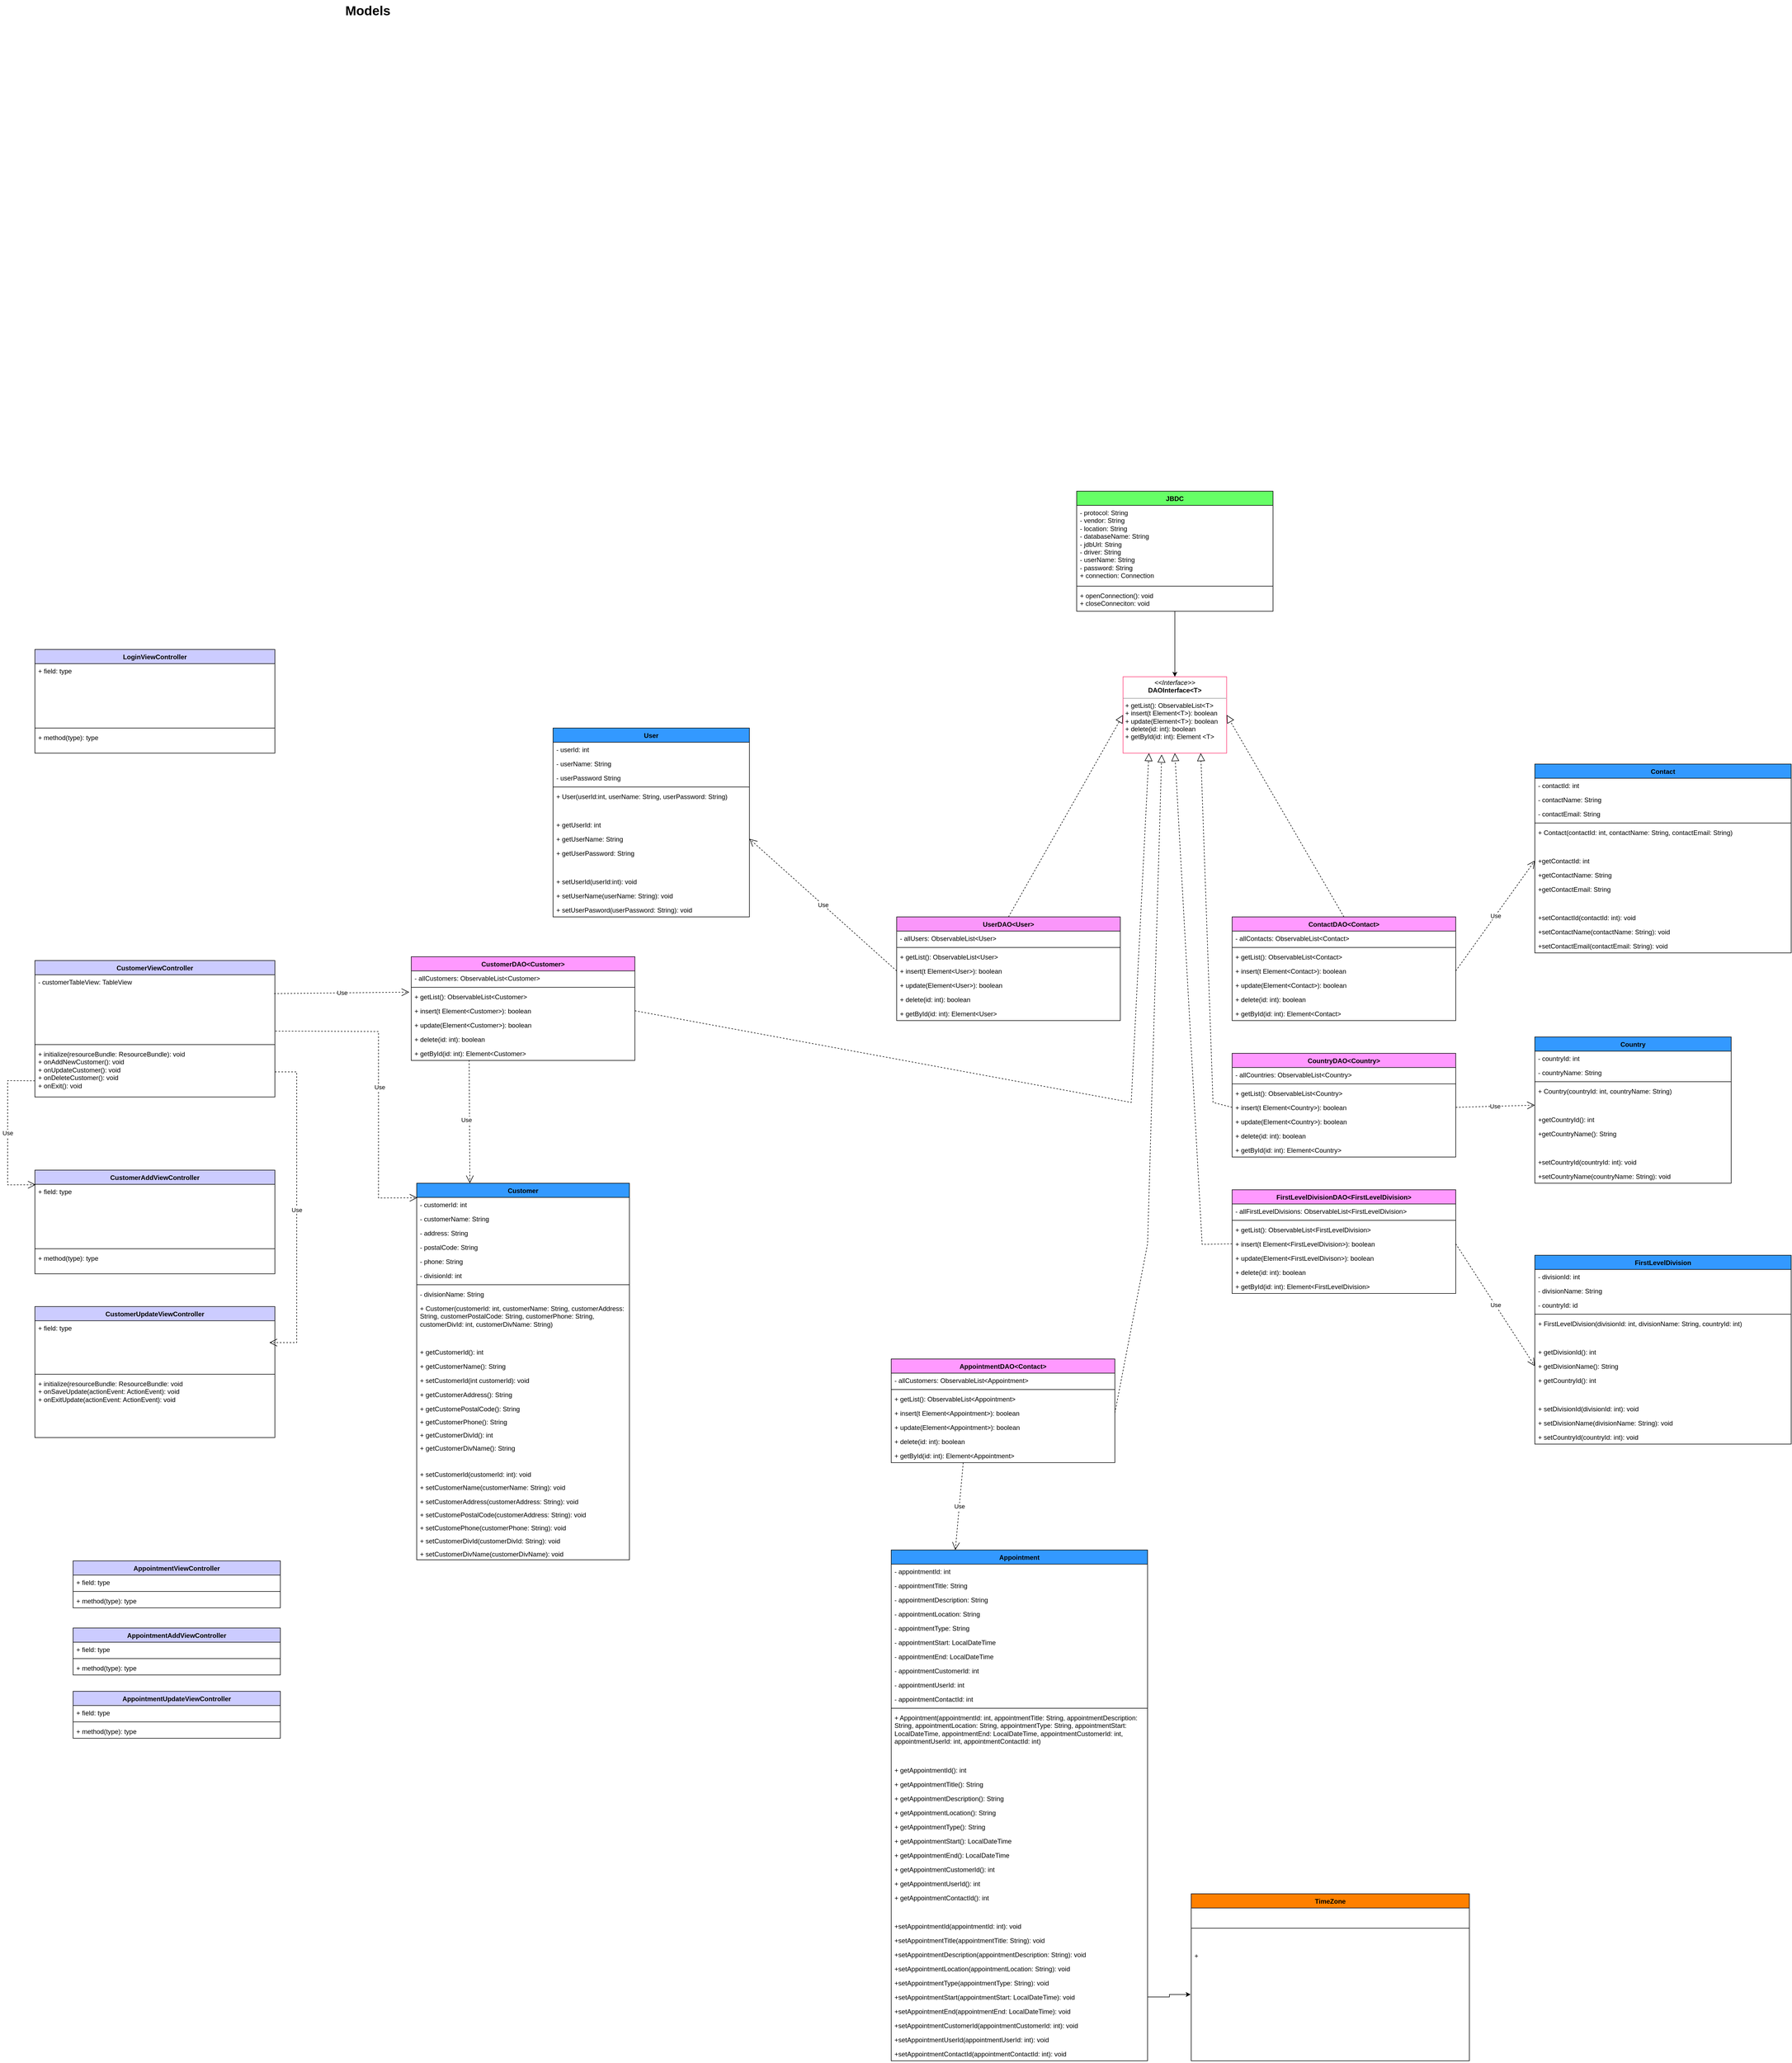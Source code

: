 <mxfile version="23.1.7" type="github">
  <diagram name="Page-1" id="9f46799a-70d6-7492-0946-bef42562c5a5">
    <mxGraphModel dx="5333" dy="1845" grid="1" gridSize="10" guides="1" tooltips="1" connect="1" arrows="1" fold="1" page="1" pageScale="1" pageWidth="1100" pageHeight="850" background="none" math="0" shadow="0">
      <root>
        <mxCell id="0" />
        <mxCell id="1" parent="0" />
        <mxCell id="oAobGgmq5hiNAL12d7sZ-1" value="Customer&lt;div&gt;&lt;br/&gt;&lt;/div&gt;" style="swimlane;fontStyle=1;align=center;verticalAlign=top;childLayout=stackLayout;horizontal=1;startSize=26;horizontalStack=0;resizeParent=1;resizeParentMax=0;resizeLast=0;collapsible=1;marginBottom=0;whiteSpace=wrap;html=1;fillColor=#3399FF;" parent="1" vertex="1">
          <mxGeometry x="270" y="2188" width="390" height="690" as="geometry" />
        </mxCell>
        <mxCell id="oAobGgmq5hiNAL12d7sZ-2" value="- customerId: int" style="text;strokeColor=none;fillColor=none;align=left;verticalAlign=top;spacingLeft=4;spacingRight=4;overflow=hidden;rotatable=0;points=[[0,0.5],[1,0.5]];portConstraint=eastwest;whiteSpace=wrap;html=1;" parent="oAobGgmq5hiNAL12d7sZ-1" vertex="1">
          <mxGeometry y="26" width="390" height="26" as="geometry" />
        </mxCell>
        <mxCell id="oAobGgmq5hiNAL12d7sZ-8" value="- customerName: String" style="text;strokeColor=none;fillColor=none;align=left;verticalAlign=top;spacingLeft=4;spacingRight=4;overflow=hidden;rotatable=0;points=[[0,0.5],[1,0.5]];portConstraint=eastwest;whiteSpace=wrap;html=1;" parent="oAobGgmq5hiNAL12d7sZ-1" vertex="1">
          <mxGeometry y="52" width="390" height="26" as="geometry" />
        </mxCell>
        <mxCell id="oAobGgmq5hiNAL12d7sZ-9" value="- address: String" style="text;strokeColor=none;fillColor=none;align=left;verticalAlign=top;spacingLeft=4;spacingRight=4;overflow=hidden;rotatable=0;points=[[0,0.5],[1,0.5]];portConstraint=eastwest;whiteSpace=wrap;html=1;" parent="oAobGgmq5hiNAL12d7sZ-1" vertex="1">
          <mxGeometry y="78" width="390" height="26" as="geometry" />
        </mxCell>
        <mxCell id="oAobGgmq5hiNAL12d7sZ-10" value="- postalCode: String" style="text;strokeColor=none;fillColor=none;align=left;verticalAlign=top;spacingLeft=4;spacingRight=4;overflow=hidden;rotatable=0;points=[[0,0.5],[1,0.5]];portConstraint=eastwest;whiteSpace=wrap;html=1;" parent="oAobGgmq5hiNAL12d7sZ-1" vertex="1">
          <mxGeometry y="104" width="390" height="26" as="geometry" />
        </mxCell>
        <mxCell id="oAobGgmq5hiNAL12d7sZ-11" value="- phone: String" style="text;strokeColor=none;fillColor=none;align=left;verticalAlign=top;spacingLeft=4;spacingRight=4;overflow=hidden;rotatable=0;points=[[0,0.5],[1,0.5]];portConstraint=eastwest;whiteSpace=wrap;html=1;" parent="oAobGgmq5hiNAL12d7sZ-1" vertex="1">
          <mxGeometry y="130" width="390" height="26" as="geometry" />
        </mxCell>
        <mxCell id="oAobGgmq5hiNAL12d7sZ-12" value="- divisionId: int" style="text;strokeColor=none;fillColor=none;align=left;verticalAlign=top;spacingLeft=4;spacingRight=4;overflow=hidden;rotatable=0;points=[[0,0.5],[1,0.5]];portConstraint=eastwest;whiteSpace=wrap;html=1;" parent="oAobGgmq5hiNAL12d7sZ-1" vertex="1">
          <mxGeometry y="156" width="390" height="26" as="geometry" />
        </mxCell>
        <mxCell id="oAobGgmq5hiNAL12d7sZ-3" value="" style="line;strokeWidth=1;fillColor=none;align=left;verticalAlign=middle;spacingTop=-1;spacingLeft=3;spacingRight=3;rotatable=0;labelPosition=right;points=[];portConstraint=eastwest;strokeColor=inherit;" parent="oAobGgmq5hiNAL12d7sZ-1" vertex="1">
          <mxGeometry y="182" width="390" height="8" as="geometry" />
        </mxCell>
        <mxCell id="oAobGgmq5hiNAL12d7sZ-13" value="- divisionName: String" style="text;strokeColor=none;fillColor=none;align=left;verticalAlign=top;spacingLeft=4;spacingRight=4;overflow=hidden;rotatable=0;points=[[0,0.5],[1,0.5]];portConstraint=eastwest;whiteSpace=wrap;html=1;" parent="oAobGgmq5hiNAL12d7sZ-1" vertex="1">
          <mxGeometry y="190" width="390" height="26" as="geometry" />
        </mxCell>
        <mxCell id="oAobGgmq5hiNAL12d7sZ-4" value="+ Customer(customerId: int, customerName: String, customerAddress: String, customerPostalCode: String, customerPhone: String, customerDivId: int, customerDivName: String)" style="text;strokeColor=none;fillColor=none;align=left;verticalAlign=top;spacingLeft=4;spacingRight=4;overflow=hidden;rotatable=0;points=[[0,0.5],[1,0.5]];portConstraint=eastwest;whiteSpace=wrap;html=1;" parent="oAobGgmq5hiNAL12d7sZ-1" vertex="1">
          <mxGeometry y="216" width="390" height="54" as="geometry" />
        </mxCell>
        <mxCell id="xxC8CCXD4AA7zzRw_g-T-57" value="&lt;div&gt;&lt;br/&gt;&lt;/div&gt;" style="text;strokeColor=none;fillColor=none;align=left;verticalAlign=top;spacingLeft=4;spacingRight=4;overflow=hidden;rotatable=0;points=[[0,0.5],[1,0.5]];portConstraint=eastwest;whiteSpace=wrap;html=1;" parent="oAobGgmq5hiNAL12d7sZ-1" vertex="1">
          <mxGeometry y="270" width="390" height="26" as="geometry" />
        </mxCell>
        <mxCell id="oAobGgmq5hiNAL12d7sZ-61" value="+ getCustomerId(): int" style="text;strokeColor=none;fillColor=none;align=left;verticalAlign=top;spacingLeft=4;spacingRight=4;overflow=hidden;rotatable=0;points=[[0,0.5],[1,0.5]];portConstraint=eastwest;whiteSpace=wrap;html=1;" parent="oAobGgmq5hiNAL12d7sZ-1" vertex="1">
          <mxGeometry y="296" width="390" height="26" as="geometry" />
        </mxCell>
        <mxCell id="oAobGgmq5hiNAL12d7sZ-44" value="+ getCustomerName(): String" style="text;strokeColor=none;fillColor=none;align=left;verticalAlign=top;spacingLeft=4;spacingRight=4;overflow=hidden;rotatable=0;points=[[0,0.5],[1,0.5]];portConstraint=eastwest;whiteSpace=wrap;html=1;" parent="oAobGgmq5hiNAL12d7sZ-1" vertex="1">
          <mxGeometry y="322" width="390" height="26" as="geometry" />
        </mxCell>
        <mxCell id="oAobGgmq5hiNAL12d7sZ-31" value="+ setCustomerId(int customerId): void" style="text;strokeColor=none;fillColor=none;align=left;verticalAlign=top;spacingLeft=4;spacingRight=4;overflow=hidden;rotatable=0;points=[[0,0.5],[1,0.5]];portConstraint=eastwest;whiteSpace=wrap;html=1;" parent="oAobGgmq5hiNAL12d7sZ-1" vertex="1">
          <mxGeometry y="348" width="390" height="26" as="geometry" />
        </mxCell>
        <mxCell id="oAobGgmq5hiNAL12d7sZ-47" value="+ getCustomerAddress(): String&lt;div&gt;&lt;br&gt;&lt;/div&gt;" style="text;strokeColor=none;fillColor=none;align=left;verticalAlign=top;spacingLeft=4;spacingRight=4;overflow=hidden;rotatable=0;points=[[0,0.5],[1,0.5]];portConstraint=eastwest;whiteSpace=wrap;html=1;" parent="oAobGgmq5hiNAL12d7sZ-1" vertex="1">
          <mxGeometry y="374" width="390" height="26" as="geometry" />
        </mxCell>
        <mxCell id="oAobGgmq5hiNAL12d7sZ-50" value="+ getCustomePostalCode(): String&lt;div&gt;&lt;br&gt;&lt;/div&gt;" style="text;strokeColor=none;fillColor=none;align=left;verticalAlign=top;spacingLeft=4;spacingRight=4;overflow=hidden;rotatable=0;points=[[0,0.5],[1,0.5]];portConstraint=eastwest;whiteSpace=wrap;html=1;" parent="oAobGgmq5hiNAL12d7sZ-1" vertex="1">
          <mxGeometry y="400" width="390" height="24" as="geometry" />
        </mxCell>
        <mxCell id="oAobGgmq5hiNAL12d7sZ-53" value="+ getCustomerPhone(): String&lt;div&gt;&lt;br&gt;&lt;/div&gt;" style="text;strokeColor=none;fillColor=none;align=left;verticalAlign=top;spacingLeft=4;spacingRight=4;overflow=hidden;rotatable=0;points=[[0,0.5],[1,0.5]];portConstraint=eastwest;whiteSpace=wrap;html=1;" parent="oAobGgmq5hiNAL12d7sZ-1" vertex="1">
          <mxGeometry y="424" width="390" height="24" as="geometry" />
        </mxCell>
        <mxCell id="oAobGgmq5hiNAL12d7sZ-54" value="+ getCustomerDivId(): int&lt;br&gt;&lt;br&gt;&lt;div&gt;&lt;br&gt;&lt;/div&gt;" style="text;strokeColor=none;fillColor=none;align=left;verticalAlign=top;spacingLeft=4;spacingRight=4;overflow=hidden;rotatable=0;points=[[0,0.5],[1,0.5]];portConstraint=eastwest;whiteSpace=wrap;html=1;" parent="oAobGgmq5hiNAL12d7sZ-1" vertex="1">
          <mxGeometry y="448" width="390" height="24" as="geometry" />
        </mxCell>
        <mxCell id="oAobGgmq5hiNAL12d7sZ-55" value="+ getCustomerDivName(): String&lt;br&gt;&lt;br&gt;&lt;div&gt;&lt;br&gt;&lt;/div&gt;" style="text;strokeColor=none;fillColor=none;align=left;verticalAlign=top;spacingLeft=4;spacingRight=4;overflow=hidden;rotatable=0;points=[[0,0.5],[1,0.5]];portConstraint=eastwest;whiteSpace=wrap;html=1;" parent="oAobGgmq5hiNAL12d7sZ-1" vertex="1">
          <mxGeometry y="472" width="390" height="24" as="geometry" />
        </mxCell>
        <mxCell id="oAobGgmq5hiNAL12d7sZ-56" value="&lt;br&gt;&lt;div&gt;&lt;br&gt;&lt;/div&gt;" style="text;strokeColor=none;fillColor=none;align=left;verticalAlign=top;spacingLeft=4;spacingRight=4;overflow=hidden;rotatable=0;points=[[0,0.5],[1,0.5]];portConstraint=eastwest;whiteSpace=wrap;html=1;" parent="oAobGgmq5hiNAL12d7sZ-1" vertex="1">
          <mxGeometry y="496" width="390" height="24" as="geometry" />
        </mxCell>
        <mxCell id="oAobGgmq5hiNAL12d7sZ-57" value="+ setCustomerId(customerId: int): void" style="text;strokeColor=none;fillColor=none;align=left;verticalAlign=top;spacingLeft=4;spacingRight=4;overflow=hidden;rotatable=0;points=[[0,0.5],[1,0.5]];portConstraint=eastwest;whiteSpace=wrap;html=1;" parent="oAobGgmq5hiNAL12d7sZ-1" vertex="1">
          <mxGeometry y="520" width="390" height="24" as="geometry" />
        </mxCell>
        <mxCell id="oAobGgmq5hiNAL12d7sZ-45" value="+ setCustomerName(customerName: String): void&lt;div&gt;&lt;br&gt;&lt;/div&gt;" style="text;strokeColor=none;fillColor=none;align=left;verticalAlign=top;spacingLeft=4;spacingRight=4;overflow=hidden;rotatable=0;points=[[0,0.5],[1,0.5]];portConstraint=eastwest;whiteSpace=wrap;html=1;" parent="oAobGgmq5hiNAL12d7sZ-1" vertex="1">
          <mxGeometry y="544" width="390" height="26" as="geometry" />
        </mxCell>
        <mxCell id="oAobGgmq5hiNAL12d7sZ-48" value="+ setCustomerAddress(customerAddress: String): void&lt;div&gt;&lt;br&gt;&lt;/div&gt;" style="text;strokeColor=none;fillColor=none;align=left;verticalAlign=top;spacingLeft=4;spacingRight=4;overflow=hidden;rotatable=0;points=[[0,0.5],[1,0.5]];portConstraint=eastwest;whiteSpace=wrap;html=1;" parent="oAobGgmq5hiNAL12d7sZ-1" vertex="1">
          <mxGeometry y="570" width="390" height="24" as="geometry" />
        </mxCell>
        <mxCell id="oAobGgmq5hiNAL12d7sZ-52" value="+ setCustomePostalCode(customerAddress: String): void&lt;div&gt;&lt;br&gt;&lt;/div&gt;" style="text;strokeColor=none;fillColor=none;align=left;verticalAlign=top;spacingLeft=4;spacingRight=4;overflow=hidden;rotatable=0;points=[[0,0.5],[1,0.5]];portConstraint=eastwest;whiteSpace=wrap;html=1;" parent="oAobGgmq5hiNAL12d7sZ-1" vertex="1">
          <mxGeometry y="594" width="390" height="24" as="geometry" />
        </mxCell>
        <mxCell id="oAobGgmq5hiNAL12d7sZ-58" value="+ setCustomePhone(customerPhone: String): void&lt;div&gt;&lt;br&gt;&lt;/div&gt;" style="text;strokeColor=none;fillColor=none;align=left;verticalAlign=top;spacingLeft=4;spacingRight=4;overflow=hidden;rotatable=0;points=[[0,0.5],[1,0.5]];portConstraint=eastwest;whiteSpace=wrap;html=1;" parent="oAobGgmq5hiNAL12d7sZ-1" vertex="1">
          <mxGeometry y="618" width="390" height="24" as="geometry" />
        </mxCell>
        <mxCell id="oAobGgmq5hiNAL12d7sZ-59" value="+ setCustomerDivId(customerDivId: String): void" style="text;strokeColor=none;fillColor=none;align=left;verticalAlign=top;spacingLeft=4;spacingRight=4;overflow=hidden;rotatable=0;points=[[0,0.5],[1,0.5]];portConstraint=eastwest;whiteSpace=wrap;html=1;" parent="oAobGgmq5hiNAL12d7sZ-1" vertex="1">
          <mxGeometry y="642" width="390" height="24" as="geometry" />
        </mxCell>
        <mxCell id="oAobGgmq5hiNAL12d7sZ-60" value="+ setCustomerDivName(customerDivName): void" style="text;strokeColor=none;fillColor=none;align=left;verticalAlign=top;spacingLeft=4;spacingRight=4;overflow=hidden;rotatable=0;points=[[0,0.5],[1,0.5]];portConstraint=eastwest;whiteSpace=wrap;html=1;" parent="oAobGgmq5hiNAL12d7sZ-1" vertex="1">
          <mxGeometry y="666" width="390" height="24" as="geometry" />
        </mxCell>
        <mxCell id="oAobGgmq5hiNAL12d7sZ-72" value="Appointment" style="swimlane;fontStyle=1;align=center;verticalAlign=top;childLayout=stackLayout;horizontal=1;startSize=26;horizontalStack=0;resizeParent=1;resizeParentMax=0;resizeLast=0;collapsible=1;marginBottom=0;whiteSpace=wrap;html=1;fillColor=#3399FF;" parent="1" vertex="1">
          <mxGeometry x="1140" y="2860" width="470" height="936" as="geometry" />
        </mxCell>
        <mxCell id="oAobGgmq5hiNAL12d7sZ-73" value="- appointmentId: int&lt;div&gt;&lt;br&gt;&lt;/div&gt;" style="text;strokeColor=none;fillColor=none;align=left;verticalAlign=top;spacingLeft=4;spacingRight=4;overflow=hidden;rotatable=0;points=[[0,0.5],[1,0.5]];portConstraint=eastwest;whiteSpace=wrap;html=1;" parent="oAobGgmq5hiNAL12d7sZ-72" vertex="1">
          <mxGeometry y="26" width="470" height="26" as="geometry" />
        </mxCell>
        <mxCell id="oAobGgmq5hiNAL12d7sZ-82" value="- appointmentTitle: String" style="text;strokeColor=none;fillColor=none;align=left;verticalAlign=top;spacingLeft=4;spacingRight=4;overflow=hidden;rotatable=0;points=[[0,0.5],[1,0.5]];portConstraint=eastwest;whiteSpace=wrap;html=1;" parent="oAobGgmq5hiNAL12d7sZ-72" vertex="1">
          <mxGeometry y="52" width="470" height="26" as="geometry" />
        </mxCell>
        <mxCell id="xxC8CCXD4AA7zzRw_g-T-1" value="- appointmentDescription: String" style="text;strokeColor=none;fillColor=none;align=left;verticalAlign=top;spacingLeft=4;spacingRight=4;overflow=hidden;rotatable=0;points=[[0,0.5],[1,0.5]];portConstraint=eastwest;whiteSpace=wrap;html=1;" parent="oAobGgmq5hiNAL12d7sZ-72" vertex="1">
          <mxGeometry y="78" width="470" height="26" as="geometry" />
        </mxCell>
        <mxCell id="xxC8CCXD4AA7zzRw_g-T-2" value="- appointmentLocation: String" style="text;strokeColor=none;fillColor=none;align=left;verticalAlign=top;spacingLeft=4;spacingRight=4;overflow=hidden;rotatable=0;points=[[0,0.5],[1,0.5]];portConstraint=eastwest;whiteSpace=wrap;html=1;" parent="oAobGgmq5hiNAL12d7sZ-72" vertex="1">
          <mxGeometry y="104" width="470" height="26" as="geometry" />
        </mxCell>
        <mxCell id="xxC8CCXD4AA7zzRw_g-T-4" value="- appointmentType: String" style="text;strokeColor=none;fillColor=none;align=left;verticalAlign=top;spacingLeft=4;spacingRight=4;overflow=hidden;rotatable=0;points=[[0,0.5],[1,0.5]];portConstraint=eastwest;whiteSpace=wrap;html=1;" parent="oAobGgmq5hiNAL12d7sZ-72" vertex="1">
          <mxGeometry y="130" width="470" height="26" as="geometry" />
        </mxCell>
        <mxCell id="xxC8CCXD4AA7zzRw_g-T-5" value="- appointmentStart: LocalDateTime" style="text;strokeColor=none;fillColor=none;align=left;verticalAlign=top;spacingLeft=4;spacingRight=4;overflow=hidden;rotatable=0;points=[[0,0.5],[1,0.5]];portConstraint=eastwest;whiteSpace=wrap;html=1;" parent="oAobGgmq5hiNAL12d7sZ-72" vertex="1">
          <mxGeometry y="156" width="470" height="26" as="geometry" />
        </mxCell>
        <mxCell id="xxC8CCXD4AA7zzRw_g-T-6" value="- appointmentEnd: LocalDateTime" style="text;strokeColor=none;fillColor=none;align=left;verticalAlign=top;spacingLeft=4;spacingRight=4;overflow=hidden;rotatable=0;points=[[0,0.5],[1,0.5]];portConstraint=eastwest;whiteSpace=wrap;html=1;" parent="oAobGgmq5hiNAL12d7sZ-72" vertex="1">
          <mxGeometry y="182" width="470" height="26" as="geometry" />
        </mxCell>
        <mxCell id="xxC8CCXD4AA7zzRw_g-T-7" value="- appointmentCustomerId: int" style="text;strokeColor=none;fillColor=none;align=left;verticalAlign=top;spacingLeft=4;spacingRight=4;overflow=hidden;rotatable=0;points=[[0,0.5],[1,0.5]];portConstraint=eastwest;whiteSpace=wrap;html=1;" parent="oAobGgmq5hiNAL12d7sZ-72" vertex="1">
          <mxGeometry y="208" width="470" height="26" as="geometry" />
        </mxCell>
        <mxCell id="xxC8CCXD4AA7zzRw_g-T-8" value="- appointmentUserId: int" style="text;strokeColor=none;fillColor=none;align=left;verticalAlign=top;spacingLeft=4;spacingRight=4;overflow=hidden;rotatable=0;points=[[0,0.5],[1,0.5]];portConstraint=eastwest;whiteSpace=wrap;html=1;" parent="oAobGgmq5hiNAL12d7sZ-72" vertex="1">
          <mxGeometry y="234" width="470" height="26" as="geometry" />
        </mxCell>
        <mxCell id="xxC8CCXD4AA7zzRw_g-T-9" value="- appointmentContactId: int" style="text;strokeColor=none;fillColor=none;align=left;verticalAlign=top;spacingLeft=4;spacingRight=4;overflow=hidden;rotatable=0;points=[[0,0.5],[1,0.5]];portConstraint=eastwest;whiteSpace=wrap;html=1;" parent="oAobGgmq5hiNAL12d7sZ-72" vertex="1">
          <mxGeometry y="260" width="470" height="26" as="geometry" />
        </mxCell>
        <mxCell id="oAobGgmq5hiNAL12d7sZ-74" value="" style="line;strokeWidth=1;fillColor=none;align=left;verticalAlign=middle;spacingTop=-1;spacingLeft=3;spacingRight=3;rotatable=0;labelPosition=right;points=[];portConstraint=eastwest;strokeColor=inherit;" parent="oAobGgmq5hiNAL12d7sZ-72" vertex="1">
          <mxGeometry y="286" width="470" height="8" as="geometry" />
        </mxCell>
        <mxCell id="oAobGgmq5hiNAL12d7sZ-75" value="+ Appointment(appointmentId: int, appointmentTitle: String, appointmentDescription: String, appointmentLocation: String, appointmentType: String, appointmentStart: LocalDateTime, appointmentEnd: LocalDateTime, appointmentCustomerId: int, appointmentUserId: int, appointmentContactId: int)" style="text;strokeColor=none;fillColor=none;align=left;verticalAlign=top;spacingLeft=4;spacingRight=4;overflow=hidden;rotatable=0;points=[[0,0.5],[1,0.5]];portConstraint=eastwest;whiteSpace=wrap;html=1;" parent="oAobGgmq5hiNAL12d7sZ-72" vertex="1">
          <mxGeometry y="294" width="470" height="96" as="geometry" />
        </mxCell>
        <mxCell id="xxC8CCXD4AA7zzRw_g-T-16" value="+ getAppointmentId(): int" style="text;strokeColor=none;fillColor=none;align=left;verticalAlign=top;spacingLeft=4;spacingRight=4;overflow=hidden;rotatable=0;points=[[0,0.5],[1,0.5]];portConstraint=eastwest;whiteSpace=wrap;html=1;" parent="oAobGgmq5hiNAL12d7sZ-72" vertex="1">
          <mxGeometry y="390" width="470" height="26" as="geometry" />
        </mxCell>
        <mxCell id="xxC8CCXD4AA7zzRw_g-T-17" value="+ getAppointmentTitle(): String" style="text;strokeColor=none;fillColor=none;align=left;verticalAlign=top;spacingLeft=4;spacingRight=4;overflow=hidden;rotatable=0;points=[[0,0.5],[1,0.5]];portConstraint=eastwest;whiteSpace=wrap;html=1;" parent="oAobGgmq5hiNAL12d7sZ-72" vertex="1">
          <mxGeometry y="416" width="470" height="26" as="geometry" />
        </mxCell>
        <mxCell id="xxC8CCXD4AA7zzRw_g-T-18" value="+ getAppointmentDescription(): String" style="text;strokeColor=none;fillColor=none;align=left;verticalAlign=top;spacingLeft=4;spacingRight=4;overflow=hidden;rotatable=0;points=[[0,0.5],[1,0.5]];portConstraint=eastwest;whiteSpace=wrap;html=1;" parent="oAobGgmq5hiNAL12d7sZ-72" vertex="1">
          <mxGeometry y="442" width="470" height="26" as="geometry" />
        </mxCell>
        <mxCell id="xxC8CCXD4AA7zzRw_g-T-19" value="+ getAppointmentLocation(): String" style="text;strokeColor=none;fillColor=none;align=left;verticalAlign=top;spacingLeft=4;spacingRight=4;overflow=hidden;rotatable=0;points=[[0,0.5],[1,0.5]];portConstraint=eastwest;whiteSpace=wrap;html=1;" parent="oAobGgmq5hiNAL12d7sZ-72" vertex="1">
          <mxGeometry y="468" width="470" height="26" as="geometry" />
        </mxCell>
        <mxCell id="xxC8CCXD4AA7zzRw_g-T-20" value="+ getAppointmentType(): String" style="text;strokeColor=none;fillColor=none;align=left;verticalAlign=top;spacingLeft=4;spacingRight=4;overflow=hidden;rotatable=0;points=[[0,0.5],[1,0.5]];portConstraint=eastwest;whiteSpace=wrap;html=1;" parent="oAobGgmq5hiNAL12d7sZ-72" vertex="1">
          <mxGeometry y="494" width="470" height="26" as="geometry" />
        </mxCell>
        <mxCell id="xxC8CCXD4AA7zzRw_g-T-21" value="+ getAppointmentStart(): LocalDateTime" style="text;strokeColor=none;fillColor=none;align=left;verticalAlign=top;spacingLeft=4;spacingRight=4;overflow=hidden;rotatable=0;points=[[0,0.5],[1,0.5]];portConstraint=eastwest;whiteSpace=wrap;html=1;" parent="oAobGgmq5hiNAL12d7sZ-72" vertex="1">
          <mxGeometry y="520" width="470" height="26" as="geometry" />
        </mxCell>
        <mxCell id="xxC8CCXD4AA7zzRw_g-T-22" value="+ getAppointmentEnd(): LocalDateTime" style="text;strokeColor=none;fillColor=none;align=left;verticalAlign=top;spacingLeft=4;spacingRight=4;overflow=hidden;rotatable=0;points=[[0,0.5],[1,0.5]];portConstraint=eastwest;whiteSpace=wrap;html=1;" parent="oAobGgmq5hiNAL12d7sZ-72" vertex="1">
          <mxGeometry y="546" width="470" height="26" as="geometry" />
        </mxCell>
        <mxCell id="xxC8CCXD4AA7zzRw_g-T-23" value="+ getAppointmentCustomerId(): int" style="text;strokeColor=none;fillColor=none;align=left;verticalAlign=top;spacingLeft=4;spacingRight=4;overflow=hidden;rotatable=0;points=[[0,0.5],[1,0.5]];portConstraint=eastwest;whiteSpace=wrap;html=1;" parent="oAobGgmq5hiNAL12d7sZ-72" vertex="1">
          <mxGeometry y="572" width="470" height="26" as="geometry" />
        </mxCell>
        <mxCell id="xxC8CCXD4AA7zzRw_g-T-24" value="+ getAppointmentUserId(): int" style="text;strokeColor=none;fillColor=none;align=left;verticalAlign=top;spacingLeft=4;spacingRight=4;overflow=hidden;rotatable=0;points=[[0,0.5],[1,0.5]];portConstraint=eastwest;whiteSpace=wrap;html=1;" parent="oAobGgmq5hiNAL12d7sZ-72" vertex="1">
          <mxGeometry y="598" width="470" height="26" as="geometry" />
        </mxCell>
        <mxCell id="xxC8CCXD4AA7zzRw_g-T-25" value="+ getAppointmentContactId(): int" style="text;strokeColor=none;fillColor=none;align=left;verticalAlign=top;spacingLeft=4;spacingRight=4;overflow=hidden;rotatable=0;points=[[0,0.5],[1,0.5]];portConstraint=eastwest;whiteSpace=wrap;html=1;" parent="oAobGgmq5hiNAL12d7sZ-72" vertex="1">
          <mxGeometry y="624" width="470" height="26" as="geometry" />
        </mxCell>
        <mxCell id="xxC8CCXD4AA7zzRw_g-T-26" value="&lt;div&gt;&lt;br/&gt;&lt;/div&gt;" style="text;strokeColor=none;fillColor=none;align=left;verticalAlign=top;spacingLeft=4;spacingRight=4;overflow=hidden;rotatable=0;points=[[0,0.5],[1,0.5]];portConstraint=eastwest;whiteSpace=wrap;html=1;" parent="oAobGgmq5hiNAL12d7sZ-72" vertex="1">
          <mxGeometry y="650" width="470" height="26" as="geometry" />
        </mxCell>
        <mxCell id="xxC8CCXD4AA7zzRw_g-T-27" value="&lt;div&gt;+setAppointmentId(appointmentId: int): void&lt;/div&gt;" style="text;strokeColor=none;fillColor=none;align=left;verticalAlign=top;spacingLeft=4;spacingRight=4;overflow=hidden;rotatable=0;points=[[0,0.5],[1,0.5]];portConstraint=eastwest;whiteSpace=wrap;html=1;" parent="oAobGgmq5hiNAL12d7sZ-72" vertex="1">
          <mxGeometry y="676" width="470" height="26" as="geometry" />
        </mxCell>
        <mxCell id="xxC8CCXD4AA7zzRw_g-T-29" value="&lt;div&gt;+setAppointmentTitle(appointmentTitle: String): void&lt;/div&gt;" style="text;strokeColor=none;fillColor=none;align=left;verticalAlign=top;spacingLeft=4;spacingRight=4;overflow=hidden;rotatable=0;points=[[0,0.5],[1,0.5]];portConstraint=eastwest;whiteSpace=wrap;html=1;" parent="oAobGgmq5hiNAL12d7sZ-72" vertex="1">
          <mxGeometry y="702" width="470" height="26" as="geometry" />
        </mxCell>
        <mxCell id="xxC8CCXD4AA7zzRw_g-T-30" value="&lt;div&gt;+setAppointmentDescription(appointmentDescription: String): void&lt;/div&gt;" style="text;strokeColor=none;fillColor=none;align=left;verticalAlign=top;spacingLeft=4;spacingRight=4;overflow=hidden;rotatable=0;points=[[0,0.5],[1,0.5]];portConstraint=eastwest;whiteSpace=wrap;html=1;" parent="oAobGgmq5hiNAL12d7sZ-72" vertex="1">
          <mxGeometry y="728" width="470" height="26" as="geometry" />
        </mxCell>
        <mxCell id="xxC8CCXD4AA7zzRw_g-T-31" value="&lt;div&gt;+setAppointmentLocation(appointmentLocation: String): void&lt;/div&gt;" style="text;strokeColor=none;fillColor=none;align=left;verticalAlign=top;spacingLeft=4;spacingRight=4;overflow=hidden;rotatable=0;points=[[0,0.5],[1,0.5]];portConstraint=eastwest;whiteSpace=wrap;html=1;" parent="oAobGgmq5hiNAL12d7sZ-72" vertex="1">
          <mxGeometry y="754" width="470" height="26" as="geometry" />
        </mxCell>
        <mxCell id="xxC8CCXD4AA7zzRw_g-T-32" value="&lt;div&gt;+setAppointmentType(appointmentType: String): void&lt;/div&gt;" style="text;strokeColor=none;fillColor=none;align=left;verticalAlign=top;spacingLeft=4;spacingRight=4;overflow=hidden;rotatable=0;points=[[0,0.5],[1,0.5]];portConstraint=eastwest;whiteSpace=wrap;html=1;" parent="oAobGgmq5hiNAL12d7sZ-72" vertex="1">
          <mxGeometry y="780" width="470" height="26" as="geometry" />
        </mxCell>
        <mxCell id="xxC8CCXD4AA7zzRw_g-T-33" value="&lt;div&gt;+setAppointmentStart(appointmentStart: LocalDateTime): void&lt;/div&gt;" style="text;strokeColor=none;fillColor=none;align=left;verticalAlign=top;spacingLeft=4;spacingRight=4;overflow=hidden;rotatable=0;points=[[0,0.5],[1,0.5]];portConstraint=eastwest;whiteSpace=wrap;html=1;" parent="oAobGgmq5hiNAL12d7sZ-72" vertex="1">
          <mxGeometry y="806" width="470" height="26" as="geometry" />
        </mxCell>
        <mxCell id="xxC8CCXD4AA7zzRw_g-T-34" value="&lt;div&gt;+setAppointmentEnd(appointmentEnd: LocalDateTime): void&lt;/div&gt;" style="text;strokeColor=none;fillColor=none;align=left;verticalAlign=top;spacingLeft=4;spacingRight=4;overflow=hidden;rotatable=0;points=[[0,0.5],[1,0.5]];portConstraint=eastwest;whiteSpace=wrap;html=1;" parent="oAobGgmq5hiNAL12d7sZ-72" vertex="1">
          <mxGeometry y="832" width="470" height="26" as="geometry" />
        </mxCell>
        <mxCell id="xxC8CCXD4AA7zzRw_g-T-35" value="&lt;div&gt;+setAppointmentCustomerId(appointmentCustomerId: int): void&lt;/div&gt;" style="text;strokeColor=none;fillColor=none;align=left;verticalAlign=top;spacingLeft=4;spacingRight=4;overflow=hidden;rotatable=0;points=[[0,0.5],[1,0.5]];portConstraint=eastwest;whiteSpace=wrap;html=1;" parent="oAobGgmq5hiNAL12d7sZ-72" vertex="1">
          <mxGeometry y="858" width="470" height="26" as="geometry" />
        </mxCell>
        <mxCell id="xxC8CCXD4AA7zzRw_g-T-37" value="&lt;div&gt;+setAppointmentUserId(appointmentUserId: int): void&lt;/div&gt;" style="text;strokeColor=none;fillColor=none;align=left;verticalAlign=top;spacingLeft=4;spacingRight=4;overflow=hidden;rotatable=0;points=[[0,0.5],[1,0.5]];portConstraint=eastwest;whiteSpace=wrap;html=1;" parent="oAobGgmq5hiNAL12d7sZ-72" vertex="1">
          <mxGeometry y="884" width="470" height="26" as="geometry" />
        </mxCell>
        <mxCell id="xxC8CCXD4AA7zzRw_g-T-38" value="&lt;div&gt;+setAppointmentContactId(appointmentContactId: int): void&lt;/div&gt;" style="text;strokeColor=none;fillColor=none;align=left;verticalAlign=top;spacingLeft=4;spacingRight=4;overflow=hidden;rotatable=0;points=[[0,0.5],[1,0.5]];portConstraint=eastwest;whiteSpace=wrap;html=1;" parent="oAobGgmq5hiNAL12d7sZ-72" vertex="1">
          <mxGeometry y="910" width="470" height="26" as="geometry" />
        </mxCell>
        <mxCell id="xxC8CCXD4AA7zzRw_g-T-39" value="User" style="swimlane;fontStyle=1;align=center;verticalAlign=top;childLayout=stackLayout;horizontal=1;startSize=26;horizontalStack=0;resizeParent=1;resizeParentMax=0;resizeLast=0;collapsible=1;marginBottom=0;whiteSpace=wrap;html=1;fillColor=#3399FF;" parent="1" vertex="1">
          <mxGeometry x="520" y="1354" width="360" height="346" as="geometry" />
        </mxCell>
        <mxCell id="xxC8CCXD4AA7zzRw_g-T-40" value="- userId: int" style="text;strokeColor=none;fillColor=none;align=left;verticalAlign=top;spacingLeft=4;spacingRight=4;overflow=hidden;rotatable=0;points=[[0,0.5],[1,0.5]];portConstraint=eastwest;whiteSpace=wrap;html=1;" parent="xxC8CCXD4AA7zzRw_g-T-39" vertex="1">
          <mxGeometry y="26" width="360" height="26" as="geometry" />
        </mxCell>
        <mxCell id="xxC8CCXD4AA7zzRw_g-T-45" value="- userName: String" style="text;strokeColor=none;fillColor=none;align=left;verticalAlign=top;spacingLeft=4;spacingRight=4;overflow=hidden;rotatable=0;points=[[0,0.5],[1,0.5]];portConstraint=eastwest;whiteSpace=wrap;html=1;" parent="xxC8CCXD4AA7zzRw_g-T-39" vertex="1">
          <mxGeometry y="52" width="360" height="26" as="geometry" />
        </mxCell>
        <mxCell id="xxC8CCXD4AA7zzRw_g-T-46" value="- userPassword String" style="text;strokeColor=none;fillColor=none;align=left;verticalAlign=top;spacingLeft=4;spacingRight=4;overflow=hidden;rotatable=0;points=[[0,0.5],[1,0.5]];portConstraint=eastwest;whiteSpace=wrap;html=1;" parent="xxC8CCXD4AA7zzRw_g-T-39" vertex="1">
          <mxGeometry y="78" width="360" height="26" as="geometry" />
        </mxCell>
        <mxCell id="xxC8CCXD4AA7zzRw_g-T-41" value="" style="line;strokeWidth=1;fillColor=none;align=left;verticalAlign=middle;spacingTop=-1;spacingLeft=3;spacingRight=3;rotatable=0;labelPosition=right;points=[];portConstraint=eastwest;strokeColor=inherit;" parent="xxC8CCXD4AA7zzRw_g-T-39" vertex="1">
          <mxGeometry y="104" width="360" height="8" as="geometry" />
        </mxCell>
        <mxCell id="xxC8CCXD4AA7zzRw_g-T-42" value="+ User(userId:int, userName: String, userPassword: String)" style="text;strokeColor=none;fillColor=none;align=left;verticalAlign=top;spacingLeft=4;spacingRight=4;overflow=hidden;rotatable=0;points=[[0,0.5],[1,0.5]];portConstraint=eastwest;whiteSpace=wrap;html=1;" parent="xxC8CCXD4AA7zzRw_g-T-39" vertex="1">
          <mxGeometry y="112" width="360" height="26" as="geometry" />
        </mxCell>
        <mxCell id="xxC8CCXD4AA7zzRw_g-T-53" value="&lt;div&gt;&lt;br/&gt;&lt;/div&gt;" style="text;strokeColor=none;fillColor=none;align=left;verticalAlign=top;spacingLeft=4;spacingRight=4;overflow=hidden;rotatable=0;points=[[0,0.5],[1,0.5]];portConstraint=eastwest;whiteSpace=wrap;html=1;" parent="xxC8CCXD4AA7zzRw_g-T-39" vertex="1">
          <mxGeometry y="138" width="360" height="26" as="geometry" />
        </mxCell>
        <mxCell id="xxC8CCXD4AA7zzRw_g-T-47" value="+ getUserId: int" style="text;strokeColor=none;fillColor=none;align=left;verticalAlign=top;spacingLeft=4;spacingRight=4;overflow=hidden;rotatable=0;points=[[0,0.5],[1,0.5]];portConstraint=eastwest;whiteSpace=wrap;html=1;" parent="xxC8CCXD4AA7zzRw_g-T-39" vertex="1">
          <mxGeometry y="164" width="360" height="26" as="geometry" />
        </mxCell>
        <mxCell id="xxC8CCXD4AA7zzRw_g-T-49" value="+ getUserName: String&amp;nbsp;" style="text;strokeColor=none;fillColor=none;align=left;verticalAlign=top;spacingLeft=4;spacingRight=4;overflow=hidden;rotatable=0;points=[[0,0.5],[1,0.5]];portConstraint=eastwest;whiteSpace=wrap;html=1;" parent="xxC8CCXD4AA7zzRw_g-T-39" vertex="1">
          <mxGeometry y="190" width="360" height="26" as="geometry" />
        </mxCell>
        <mxCell id="xxC8CCXD4AA7zzRw_g-T-50" value="+ getUserPassword: String&amp;nbsp;" style="text;strokeColor=none;fillColor=none;align=left;verticalAlign=top;spacingLeft=4;spacingRight=4;overflow=hidden;rotatable=0;points=[[0,0.5],[1,0.5]];portConstraint=eastwest;whiteSpace=wrap;html=1;" parent="xxC8CCXD4AA7zzRw_g-T-39" vertex="1">
          <mxGeometry y="216" width="360" height="26" as="geometry" />
        </mxCell>
        <mxCell id="xxC8CCXD4AA7zzRw_g-T-51" value="&lt;div&gt;&lt;br/&gt;&lt;/div&gt;" style="text;strokeColor=none;fillColor=none;align=left;verticalAlign=top;spacingLeft=4;spacingRight=4;overflow=hidden;rotatable=0;points=[[0,0.5],[1,0.5]];portConstraint=eastwest;whiteSpace=wrap;html=1;" parent="xxC8CCXD4AA7zzRw_g-T-39" vertex="1">
          <mxGeometry y="242" width="360" height="26" as="geometry" />
        </mxCell>
        <mxCell id="xxC8CCXD4AA7zzRw_g-T-52" value="&lt;div&gt;+ setUserId(userId:int): void&amp;nbsp;&lt;/div&gt;" style="text;strokeColor=none;fillColor=none;align=left;verticalAlign=top;spacingLeft=4;spacingRight=4;overflow=hidden;rotatable=0;points=[[0,0.5],[1,0.5]];portConstraint=eastwest;whiteSpace=wrap;html=1;" parent="xxC8CCXD4AA7zzRw_g-T-39" vertex="1">
          <mxGeometry y="268" width="360" height="26" as="geometry" />
        </mxCell>
        <mxCell id="xxC8CCXD4AA7zzRw_g-T-58" value="&lt;div&gt;+ setUserName(userName: String): void&amp;nbsp;&lt;/div&gt;" style="text;strokeColor=none;fillColor=none;align=left;verticalAlign=top;spacingLeft=4;spacingRight=4;overflow=hidden;rotatable=0;points=[[0,0.5],[1,0.5]];portConstraint=eastwest;whiteSpace=wrap;html=1;" parent="xxC8CCXD4AA7zzRw_g-T-39" vertex="1">
          <mxGeometry y="294" width="360" height="26" as="geometry" />
        </mxCell>
        <mxCell id="xxC8CCXD4AA7zzRw_g-T-59" value="&lt;div&gt;+ setUserPasword(userPassword: String): void&amp;nbsp;&lt;/div&gt;" style="text;strokeColor=none;fillColor=none;align=left;verticalAlign=top;spacingLeft=4;spacingRight=4;overflow=hidden;rotatable=0;points=[[0,0.5],[1,0.5]];portConstraint=eastwest;whiteSpace=wrap;html=1;" parent="xxC8CCXD4AA7zzRw_g-T-39" vertex="1">
          <mxGeometry y="320" width="360" height="26" as="geometry" />
        </mxCell>
        <mxCell id="xxC8CCXD4AA7zzRw_g-T-61" value="Contact" style="swimlane;fontStyle=1;align=center;verticalAlign=top;childLayout=stackLayout;horizontal=1;startSize=26;horizontalStack=0;resizeParent=1;resizeParentMax=0;resizeLast=0;collapsible=1;marginBottom=0;whiteSpace=wrap;html=1;fillColor=#3399FF;" parent="1" vertex="1">
          <mxGeometry x="2320" y="1420" width="470" height="346" as="geometry" />
        </mxCell>
        <mxCell id="xxC8CCXD4AA7zzRw_g-T-62" value="- contactId: int" style="text;strokeColor=none;fillColor=none;align=left;verticalAlign=top;spacingLeft=4;spacingRight=4;overflow=hidden;rotatable=0;points=[[0,0.5],[1,0.5]];portConstraint=eastwest;whiteSpace=wrap;html=1;" parent="xxC8CCXD4AA7zzRw_g-T-61" vertex="1">
          <mxGeometry y="26" width="470" height="26" as="geometry" />
        </mxCell>
        <mxCell id="xxC8CCXD4AA7zzRw_g-T-66" value="- contactName: String" style="text;strokeColor=none;fillColor=none;align=left;verticalAlign=top;spacingLeft=4;spacingRight=4;overflow=hidden;rotatable=0;points=[[0,0.5],[1,0.5]];portConstraint=eastwest;whiteSpace=wrap;html=1;" parent="xxC8CCXD4AA7zzRw_g-T-61" vertex="1">
          <mxGeometry y="52" width="470" height="26" as="geometry" />
        </mxCell>
        <mxCell id="xxC8CCXD4AA7zzRw_g-T-68" value="- contactEmail: String" style="text;strokeColor=none;fillColor=none;align=left;verticalAlign=top;spacingLeft=4;spacingRight=4;overflow=hidden;rotatable=0;points=[[0,0.5],[1,0.5]];portConstraint=eastwest;whiteSpace=wrap;html=1;" parent="xxC8CCXD4AA7zzRw_g-T-61" vertex="1">
          <mxGeometry y="78" width="470" height="26" as="geometry" />
        </mxCell>
        <mxCell id="xxC8CCXD4AA7zzRw_g-T-63" value="" style="line;strokeWidth=1;fillColor=none;align=left;verticalAlign=middle;spacingTop=-1;spacingLeft=3;spacingRight=3;rotatable=0;labelPosition=right;points=[];portConstraint=eastwest;strokeColor=inherit;" parent="xxC8CCXD4AA7zzRw_g-T-61" vertex="1">
          <mxGeometry y="104" width="470" height="8" as="geometry" />
        </mxCell>
        <mxCell id="xxC8CCXD4AA7zzRw_g-T-64" value="+ Contact(contactId: int, contactName: String, contactEmail: String)" style="text;strokeColor=none;fillColor=none;align=left;verticalAlign=top;spacingLeft=4;spacingRight=4;overflow=hidden;rotatable=0;points=[[0,0.5],[1,0.5]];portConstraint=eastwest;whiteSpace=wrap;html=1;" parent="xxC8CCXD4AA7zzRw_g-T-61" vertex="1">
          <mxGeometry y="112" width="470" height="26" as="geometry" />
        </mxCell>
        <mxCell id="xxC8CCXD4AA7zzRw_g-T-69" value="&lt;div&gt;&lt;br/&gt;&lt;/div&gt;" style="text;strokeColor=none;fillColor=none;align=left;verticalAlign=top;spacingLeft=4;spacingRight=4;overflow=hidden;rotatable=0;points=[[0,0.5],[1,0.5]];portConstraint=eastwest;whiteSpace=wrap;html=1;" parent="xxC8CCXD4AA7zzRw_g-T-61" vertex="1">
          <mxGeometry y="138" width="470" height="26" as="geometry" />
        </mxCell>
        <mxCell id="xxC8CCXD4AA7zzRw_g-T-70" value="&lt;div&gt;+getContactId: int&lt;/div&gt;" style="text;strokeColor=none;fillColor=none;align=left;verticalAlign=top;spacingLeft=4;spacingRight=4;overflow=hidden;rotatable=0;points=[[0,0.5],[1,0.5]];portConstraint=eastwest;whiteSpace=wrap;html=1;" parent="xxC8CCXD4AA7zzRw_g-T-61" vertex="1">
          <mxGeometry y="164" width="470" height="26" as="geometry" />
        </mxCell>
        <mxCell id="xxC8CCXD4AA7zzRw_g-T-71" value="&lt;div&gt;+getContactName: String&lt;/div&gt;" style="text;strokeColor=none;fillColor=none;align=left;verticalAlign=top;spacingLeft=4;spacingRight=4;overflow=hidden;rotatable=0;points=[[0,0.5],[1,0.5]];portConstraint=eastwest;whiteSpace=wrap;html=1;" parent="xxC8CCXD4AA7zzRw_g-T-61" vertex="1">
          <mxGeometry y="190" width="470" height="26" as="geometry" />
        </mxCell>
        <mxCell id="xxC8CCXD4AA7zzRw_g-T-72" value="+getContactEmail: String" style="text;strokeColor=none;fillColor=none;align=left;verticalAlign=top;spacingLeft=4;spacingRight=4;overflow=hidden;rotatable=0;points=[[0,0.5],[1,0.5]];portConstraint=eastwest;whiteSpace=wrap;html=1;" parent="xxC8CCXD4AA7zzRw_g-T-61" vertex="1">
          <mxGeometry y="216" width="470" height="26" as="geometry" />
        </mxCell>
        <mxCell id="xxC8CCXD4AA7zzRw_g-T-74" value="&lt;div&gt;&lt;br/&gt;&lt;/div&gt;" style="text;strokeColor=none;fillColor=none;align=left;verticalAlign=top;spacingLeft=4;spacingRight=4;overflow=hidden;rotatable=0;points=[[0,0.5],[1,0.5]];portConstraint=eastwest;whiteSpace=wrap;html=1;" parent="xxC8CCXD4AA7zzRw_g-T-61" vertex="1">
          <mxGeometry y="242" width="470" height="26" as="geometry" />
        </mxCell>
        <mxCell id="xxC8CCXD4AA7zzRw_g-T-75" value="+setContactId(contactId: int): void" style="text;strokeColor=none;fillColor=none;align=left;verticalAlign=top;spacingLeft=4;spacingRight=4;overflow=hidden;rotatable=0;points=[[0,0.5],[1,0.5]];portConstraint=eastwest;whiteSpace=wrap;html=1;" parent="xxC8CCXD4AA7zzRw_g-T-61" vertex="1">
          <mxGeometry y="268" width="470" height="26" as="geometry" />
        </mxCell>
        <mxCell id="xxC8CCXD4AA7zzRw_g-T-76" value="+setContactName(contactName: String): void" style="text;strokeColor=none;fillColor=none;align=left;verticalAlign=top;spacingLeft=4;spacingRight=4;overflow=hidden;rotatable=0;points=[[0,0.5],[1,0.5]];portConstraint=eastwest;whiteSpace=wrap;html=1;" parent="xxC8CCXD4AA7zzRw_g-T-61" vertex="1">
          <mxGeometry y="294" width="470" height="26" as="geometry" />
        </mxCell>
        <mxCell id="xxC8CCXD4AA7zzRw_g-T-77" value="+setContactEmail(contactEmail: String): void" style="text;strokeColor=none;fillColor=none;align=left;verticalAlign=top;spacingLeft=4;spacingRight=4;overflow=hidden;rotatable=0;points=[[0,0.5],[1,0.5]];portConstraint=eastwest;whiteSpace=wrap;html=1;" parent="xxC8CCXD4AA7zzRw_g-T-61" vertex="1">
          <mxGeometry y="320" width="470" height="26" as="geometry" />
        </mxCell>
        <mxCell id="xxC8CCXD4AA7zzRw_g-T-78" value="Country" style="swimlane;fontStyle=1;align=center;verticalAlign=top;childLayout=stackLayout;horizontal=1;startSize=26;horizontalStack=0;resizeParent=1;resizeParentMax=0;resizeLast=0;collapsible=1;marginBottom=0;whiteSpace=wrap;html=1;fillColor=#3399FF;" parent="1" vertex="1">
          <mxGeometry x="2320" y="1920" width="360" height="268" as="geometry" />
        </mxCell>
        <mxCell id="xxC8CCXD4AA7zzRw_g-T-79" value="- countryId: int" style="text;strokeColor=none;fillColor=none;align=left;verticalAlign=top;spacingLeft=4;spacingRight=4;overflow=hidden;rotatable=0;points=[[0,0.5],[1,0.5]];portConstraint=eastwest;whiteSpace=wrap;html=1;" parent="xxC8CCXD4AA7zzRw_g-T-78" vertex="1">
          <mxGeometry y="26" width="360" height="26" as="geometry" />
        </mxCell>
        <mxCell id="xxC8CCXD4AA7zzRw_g-T-82" value="- countryName: String" style="text;strokeColor=none;fillColor=none;align=left;verticalAlign=top;spacingLeft=4;spacingRight=4;overflow=hidden;rotatable=0;points=[[0,0.5],[1,0.5]];portConstraint=eastwest;whiteSpace=wrap;html=1;" parent="xxC8CCXD4AA7zzRw_g-T-78" vertex="1">
          <mxGeometry y="52" width="360" height="26" as="geometry" />
        </mxCell>
        <mxCell id="xxC8CCXD4AA7zzRw_g-T-80" value="" style="line;strokeWidth=1;fillColor=none;align=left;verticalAlign=middle;spacingTop=-1;spacingLeft=3;spacingRight=3;rotatable=0;labelPosition=right;points=[];portConstraint=eastwest;strokeColor=inherit;" parent="xxC8CCXD4AA7zzRw_g-T-78" vertex="1">
          <mxGeometry y="78" width="360" height="8" as="geometry" />
        </mxCell>
        <mxCell id="xxC8CCXD4AA7zzRw_g-T-81" value="+ Country(countryId: int, countryName: String)" style="text;strokeColor=none;fillColor=none;align=left;verticalAlign=top;spacingLeft=4;spacingRight=4;overflow=hidden;rotatable=0;points=[[0,0.5],[1,0.5]];portConstraint=eastwest;whiteSpace=wrap;html=1;" parent="xxC8CCXD4AA7zzRw_g-T-78" vertex="1">
          <mxGeometry y="86" width="360" height="26" as="geometry" />
        </mxCell>
        <mxCell id="xxC8CCXD4AA7zzRw_g-T-83" value="&lt;div&gt;&lt;br/&gt;&lt;/div&gt;" style="text;strokeColor=none;fillColor=none;align=left;verticalAlign=top;spacingLeft=4;spacingRight=4;overflow=hidden;rotatable=0;points=[[0,0.5],[1,0.5]];portConstraint=eastwest;whiteSpace=wrap;html=1;" parent="xxC8CCXD4AA7zzRw_g-T-78" vertex="1">
          <mxGeometry y="112" width="360" height="26" as="geometry" />
        </mxCell>
        <mxCell id="xxC8CCXD4AA7zzRw_g-T-84" value="&lt;div&gt;+getCountryId(): int&lt;/div&gt;" style="text;strokeColor=none;fillColor=none;align=left;verticalAlign=top;spacingLeft=4;spacingRight=4;overflow=hidden;rotatable=0;points=[[0,0.5],[1,0.5]];portConstraint=eastwest;whiteSpace=wrap;html=1;" parent="xxC8CCXD4AA7zzRw_g-T-78" vertex="1">
          <mxGeometry y="138" width="360" height="26" as="geometry" />
        </mxCell>
        <mxCell id="xxC8CCXD4AA7zzRw_g-T-85" value="+getCountryName(): String" style="text;strokeColor=none;fillColor=none;align=left;verticalAlign=top;spacingLeft=4;spacingRight=4;overflow=hidden;rotatable=0;points=[[0,0.5],[1,0.5]];portConstraint=eastwest;whiteSpace=wrap;html=1;" parent="xxC8CCXD4AA7zzRw_g-T-78" vertex="1">
          <mxGeometry y="164" width="360" height="26" as="geometry" />
        </mxCell>
        <mxCell id="xxC8CCXD4AA7zzRw_g-T-87" value="&lt;div&gt;&lt;br/&gt;&lt;/div&gt;" style="text;strokeColor=none;fillColor=none;align=left;verticalAlign=top;spacingLeft=4;spacingRight=4;overflow=hidden;rotatable=0;points=[[0,0.5],[1,0.5]];portConstraint=eastwest;whiteSpace=wrap;html=1;" parent="xxC8CCXD4AA7zzRw_g-T-78" vertex="1">
          <mxGeometry y="190" width="360" height="26" as="geometry" />
        </mxCell>
        <mxCell id="xxC8CCXD4AA7zzRw_g-T-88" value="&lt;div&gt;+setCountryId(countryId: int): void&lt;/div&gt;" style="text;strokeColor=none;fillColor=none;align=left;verticalAlign=top;spacingLeft=4;spacingRight=4;overflow=hidden;rotatable=0;points=[[0,0.5],[1,0.5]];portConstraint=eastwest;whiteSpace=wrap;html=1;" parent="xxC8CCXD4AA7zzRw_g-T-78" vertex="1">
          <mxGeometry y="216" width="360" height="26" as="geometry" />
        </mxCell>
        <mxCell id="xxC8CCXD4AA7zzRw_g-T-89" value="&lt;div&gt;+setCountryName(countryName: String): void&lt;/div&gt;" style="text;strokeColor=none;fillColor=none;align=left;verticalAlign=top;spacingLeft=4;spacingRight=4;overflow=hidden;rotatable=0;points=[[0,0.5],[1,0.5]];portConstraint=eastwest;whiteSpace=wrap;html=1;" parent="xxC8CCXD4AA7zzRw_g-T-78" vertex="1">
          <mxGeometry y="242" width="360" height="26" as="geometry" />
        </mxCell>
        <mxCell id="xxC8CCXD4AA7zzRw_g-T-90" value="FirstLevelDivision" style="swimlane;fontStyle=1;align=center;verticalAlign=top;childLayout=stackLayout;horizontal=1;startSize=26;horizontalStack=0;resizeParent=1;resizeParentMax=0;resizeLast=0;collapsible=1;marginBottom=0;whiteSpace=wrap;html=1;fillColor=#3399FF;" parent="1" vertex="1">
          <mxGeometry x="2320" y="2320" width="470" height="346" as="geometry" />
        </mxCell>
        <mxCell id="xxC8CCXD4AA7zzRw_g-T-91" value="- divisionId: int" style="text;strokeColor=none;fillColor=none;align=left;verticalAlign=top;spacingLeft=4;spacingRight=4;overflow=hidden;rotatable=0;points=[[0,0.5],[1,0.5]];portConstraint=eastwest;whiteSpace=wrap;html=1;" parent="xxC8CCXD4AA7zzRw_g-T-90" vertex="1">
          <mxGeometry y="26" width="470" height="26" as="geometry" />
        </mxCell>
        <mxCell id="xxC8CCXD4AA7zzRw_g-T-94" value="- divisionName: String" style="text;strokeColor=none;fillColor=none;align=left;verticalAlign=top;spacingLeft=4;spacingRight=4;overflow=hidden;rotatable=0;points=[[0,0.5],[1,0.5]];portConstraint=eastwest;whiteSpace=wrap;html=1;" parent="xxC8CCXD4AA7zzRw_g-T-90" vertex="1">
          <mxGeometry y="52" width="470" height="26" as="geometry" />
        </mxCell>
        <mxCell id="xxC8CCXD4AA7zzRw_g-T-95" value="- countryId: id" style="text;strokeColor=none;fillColor=none;align=left;verticalAlign=top;spacingLeft=4;spacingRight=4;overflow=hidden;rotatable=0;points=[[0,0.5],[1,0.5]];portConstraint=eastwest;whiteSpace=wrap;html=1;" parent="xxC8CCXD4AA7zzRw_g-T-90" vertex="1">
          <mxGeometry y="78" width="470" height="26" as="geometry" />
        </mxCell>
        <mxCell id="xxC8CCXD4AA7zzRw_g-T-92" value="" style="line;strokeWidth=1;fillColor=none;align=left;verticalAlign=middle;spacingTop=-1;spacingLeft=3;spacingRight=3;rotatable=0;labelPosition=right;points=[];portConstraint=eastwest;strokeColor=inherit;" parent="xxC8CCXD4AA7zzRw_g-T-90" vertex="1">
          <mxGeometry y="104" width="470" height="8" as="geometry" />
        </mxCell>
        <mxCell id="xxC8CCXD4AA7zzRw_g-T-93" value="+ FirstLevelDivision(divisionId: int, divisionName: String, countryId: int)" style="text;strokeColor=none;fillColor=none;align=left;verticalAlign=top;spacingLeft=4;spacingRight=4;overflow=hidden;rotatable=0;points=[[0,0.5],[1,0.5]];portConstraint=eastwest;whiteSpace=wrap;html=1;" parent="xxC8CCXD4AA7zzRw_g-T-90" vertex="1">
          <mxGeometry y="112" width="470" height="26" as="geometry" />
        </mxCell>
        <mxCell id="xxC8CCXD4AA7zzRw_g-T-96" value="&lt;div&gt;&lt;br/&gt;&lt;/div&gt;" style="text;strokeColor=none;fillColor=none;align=left;verticalAlign=top;spacingLeft=4;spacingRight=4;overflow=hidden;rotatable=0;points=[[0,0.5],[1,0.5]];portConstraint=eastwest;whiteSpace=wrap;html=1;" parent="xxC8CCXD4AA7zzRw_g-T-90" vertex="1">
          <mxGeometry y="138" width="470" height="26" as="geometry" />
        </mxCell>
        <mxCell id="xxC8CCXD4AA7zzRw_g-T-97" value="&lt;div&gt;+ getDivisionId(): int&lt;/div&gt;" style="text;strokeColor=none;fillColor=none;align=left;verticalAlign=top;spacingLeft=4;spacingRight=4;overflow=hidden;rotatable=0;points=[[0,0.5],[1,0.5]];portConstraint=eastwest;whiteSpace=wrap;html=1;" parent="xxC8CCXD4AA7zzRw_g-T-90" vertex="1">
          <mxGeometry y="164" width="470" height="26" as="geometry" />
        </mxCell>
        <mxCell id="xxC8CCXD4AA7zzRw_g-T-98" value="&lt;div&gt;+ getDivisionName(): String&lt;/div&gt;" style="text;strokeColor=none;fillColor=none;align=left;verticalAlign=top;spacingLeft=4;spacingRight=4;overflow=hidden;rotatable=0;points=[[0,0.5],[1,0.5]];portConstraint=eastwest;whiteSpace=wrap;html=1;" parent="xxC8CCXD4AA7zzRw_g-T-90" vertex="1">
          <mxGeometry y="190" width="470" height="26" as="geometry" />
        </mxCell>
        <mxCell id="xxC8CCXD4AA7zzRw_g-T-99" value="&lt;div&gt;+ getCountryId(): int&lt;/div&gt;" style="text;strokeColor=none;fillColor=none;align=left;verticalAlign=top;spacingLeft=4;spacingRight=4;overflow=hidden;rotatable=0;points=[[0,0.5],[1,0.5]];portConstraint=eastwest;whiteSpace=wrap;html=1;" parent="xxC8CCXD4AA7zzRw_g-T-90" vertex="1">
          <mxGeometry y="216" width="470" height="26" as="geometry" />
        </mxCell>
        <mxCell id="xxC8CCXD4AA7zzRw_g-T-100" value="&lt;div&gt;&lt;br/&gt;&lt;/div&gt;" style="text;strokeColor=none;fillColor=none;align=left;verticalAlign=top;spacingLeft=4;spacingRight=4;overflow=hidden;rotatable=0;points=[[0,0.5],[1,0.5]];portConstraint=eastwest;whiteSpace=wrap;html=1;" parent="xxC8CCXD4AA7zzRw_g-T-90" vertex="1">
          <mxGeometry y="242" width="470" height="26" as="geometry" />
        </mxCell>
        <mxCell id="xxC8CCXD4AA7zzRw_g-T-101" value="&lt;div&gt;+ setDivisionId(divisionId: int): void&lt;/div&gt;" style="text;strokeColor=none;fillColor=none;align=left;verticalAlign=top;spacingLeft=4;spacingRight=4;overflow=hidden;rotatable=0;points=[[0,0.5],[1,0.5]];portConstraint=eastwest;whiteSpace=wrap;html=1;" parent="xxC8CCXD4AA7zzRw_g-T-90" vertex="1">
          <mxGeometry y="268" width="470" height="26" as="geometry" />
        </mxCell>
        <mxCell id="xxC8CCXD4AA7zzRw_g-T-102" value="&lt;div&gt;+ setDivisionName(divisionName: String): void&lt;/div&gt;" style="text;strokeColor=none;fillColor=none;align=left;verticalAlign=top;spacingLeft=4;spacingRight=4;overflow=hidden;rotatable=0;points=[[0,0.5],[1,0.5]];portConstraint=eastwest;whiteSpace=wrap;html=1;" parent="xxC8CCXD4AA7zzRw_g-T-90" vertex="1">
          <mxGeometry y="294" width="470" height="26" as="geometry" />
        </mxCell>
        <mxCell id="xxC8CCXD4AA7zzRw_g-T-103" value="&lt;div&gt;+ setCountryId(countryId: int): void&lt;/div&gt;" style="text;strokeColor=none;fillColor=none;align=left;verticalAlign=top;spacingLeft=4;spacingRight=4;overflow=hidden;rotatable=0;points=[[0,0.5],[1,0.5]];portConstraint=eastwest;whiteSpace=wrap;html=1;" parent="xxC8CCXD4AA7zzRw_g-T-90" vertex="1">
          <mxGeometry y="320" width="470" height="26" as="geometry" />
        </mxCell>
        <mxCell id="xxC8CCXD4AA7zzRw_g-T-104" value="&lt;p style=&quot;margin:0px;margin-top:4px;text-align:center;&quot;&gt;&lt;i&gt;&amp;lt;&amp;lt;Interface&amp;gt;&amp;gt;&lt;/i&gt;&lt;br&gt;&lt;b&gt;DAOInterface&amp;lt;T&amp;gt;&lt;/b&gt;&lt;/p&gt;&lt;hr size=&quot;1&quot;&gt;&lt;p style=&quot;margin:0px;margin-left:4px;&quot;&gt;&lt;/p&gt;&lt;p style=&quot;margin:0px;margin-left:4px;&quot;&gt;+ getList(): ObservableList&amp;lt;T&amp;gt;&lt;/p&gt;&lt;p style=&quot;margin:0px;margin-left:4px;&quot;&gt;+ insert(t Element&amp;lt;T&amp;gt;): boolean&lt;/p&gt;&lt;p style=&quot;margin:0px;margin-left:4px;&quot;&gt;+ update(Element&amp;lt;T&amp;gt;): boolean&lt;/p&gt;&lt;p style=&quot;margin:0px;margin-left:4px;&quot;&gt;+ delete(id: int): boolean&lt;/p&gt;&lt;p style=&quot;margin:0px;margin-left:4px;&quot;&gt;+ getById(id: int): Element &amp;lt;T&amp;gt;&lt;/p&gt;" style="verticalAlign=top;align=left;overflow=fill;html=1;whiteSpace=wrap;fillColor=#FFFFFF;strokeColor=#FF4079;" parent="1" vertex="1">
          <mxGeometry x="1565" y="1260" width="190" height="140" as="geometry" />
        </mxCell>
        <mxCell id="xxC8CCXD4AA7zzRw_g-T-105" value="ContactDAO&amp;lt;Contact&amp;gt;" style="swimlane;fontStyle=1;align=center;verticalAlign=top;childLayout=stackLayout;horizontal=1;startSize=26;horizontalStack=0;resizeParent=1;resizeParentMax=0;resizeLast=0;collapsible=1;marginBottom=0;whiteSpace=wrap;html=1;fillColor=#FF99FF;" parent="1" vertex="1">
          <mxGeometry x="1765" y="1700" width="410" height="190" as="geometry" />
        </mxCell>
        <mxCell id="xxC8CCXD4AA7zzRw_g-T-106" value="- allContacts: ObservableList&amp;lt;Contact&amp;gt;" style="text;strokeColor=none;fillColor=none;align=left;verticalAlign=top;spacingLeft=4;spacingRight=4;overflow=hidden;rotatable=0;points=[[0,0.5],[1,0.5]];portConstraint=eastwest;whiteSpace=wrap;html=1;" parent="xxC8CCXD4AA7zzRw_g-T-105" vertex="1">
          <mxGeometry y="26" width="410" height="26" as="geometry" />
        </mxCell>
        <mxCell id="xxC8CCXD4AA7zzRw_g-T-107" value="" style="line;strokeWidth=1;fillColor=none;align=left;verticalAlign=middle;spacingTop=-1;spacingLeft=3;spacingRight=3;rotatable=0;labelPosition=right;points=[];portConstraint=eastwest;strokeColor=inherit;" parent="xxC8CCXD4AA7zzRw_g-T-105" vertex="1">
          <mxGeometry y="52" width="410" height="8" as="geometry" />
        </mxCell>
        <mxCell id="xxC8CCXD4AA7zzRw_g-T-108" value="+ getList(): ObservableList&amp;lt;Contact&amp;gt;" style="text;strokeColor=none;fillColor=none;align=left;verticalAlign=top;spacingLeft=4;spacingRight=4;overflow=hidden;rotatable=0;points=[[0,0.5],[1,0.5]];portConstraint=eastwest;whiteSpace=wrap;html=1;" parent="xxC8CCXD4AA7zzRw_g-T-105" vertex="1">
          <mxGeometry y="60" width="410" height="26" as="geometry" />
        </mxCell>
        <mxCell id="xxC8CCXD4AA7zzRw_g-T-109" value="+ insert(t Element&amp;lt;Contact&amp;gt;): boolean" style="text;strokeColor=none;fillColor=none;align=left;verticalAlign=top;spacingLeft=4;spacingRight=4;overflow=hidden;rotatable=0;points=[[0,0.5],[1,0.5]];portConstraint=eastwest;whiteSpace=wrap;html=1;" parent="xxC8CCXD4AA7zzRw_g-T-105" vertex="1">
          <mxGeometry y="86" width="410" height="26" as="geometry" />
        </mxCell>
        <mxCell id="xxC8CCXD4AA7zzRw_g-T-111" value="+ update(Element&amp;lt;Contact&amp;gt;): boolean" style="text;strokeColor=none;fillColor=none;align=left;verticalAlign=top;spacingLeft=4;spacingRight=4;overflow=hidden;rotatable=0;points=[[0,0.5],[1,0.5]];portConstraint=eastwest;whiteSpace=wrap;html=1;" parent="xxC8CCXD4AA7zzRw_g-T-105" vertex="1">
          <mxGeometry y="112" width="410" height="26" as="geometry" />
        </mxCell>
        <mxCell id="xxC8CCXD4AA7zzRw_g-T-112" value="+ delete(id: int): boolean" style="text;strokeColor=none;fillColor=none;align=left;verticalAlign=top;spacingLeft=4;spacingRight=4;overflow=hidden;rotatable=0;points=[[0,0.5],[1,0.5]];portConstraint=eastwest;whiteSpace=wrap;html=1;" parent="xxC8CCXD4AA7zzRw_g-T-105" vertex="1">
          <mxGeometry y="138" width="410" height="26" as="geometry" />
        </mxCell>
        <mxCell id="xxC8CCXD4AA7zzRw_g-T-113" value="+ getById(id: int): Element&amp;lt;Contact&amp;gt;" style="text;strokeColor=none;fillColor=none;align=left;verticalAlign=top;spacingLeft=4;spacingRight=4;overflow=hidden;rotatable=0;points=[[0,0.5],[1,0.5]];portConstraint=eastwest;whiteSpace=wrap;html=1;" parent="xxC8CCXD4AA7zzRw_g-T-105" vertex="1">
          <mxGeometry y="164" width="410" height="26" as="geometry" />
        </mxCell>
        <mxCell id="xxC8CCXD4AA7zzRw_g-T-114" value="CustomerDAO&amp;lt;Customer&amp;gt;" style="swimlane;fontStyle=1;align=center;verticalAlign=top;childLayout=stackLayout;horizontal=1;startSize=26;horizontalStack=0;resizeParent=1;resizeParentMax=0;resizeLast=0;collapsible=1;marginBottom=0;whiteSpace=wrap;html=1;fillColor=#FF99FF;" parent="1" vertex="1">
          <mxGeometry x="260" y="1773" width="410" height="190" as="geometry" />
        </mxCell>
        <mxCell id="xxC8CCXD4AA7zzRw_g-T-115" value="- allCustomers: ObservableList&amp;lt;Customer&amp;gt;" style="text;strokeColor=none;fillColor=none;align=left;verticalAlign=top;spacingLeft=4;spacingRight=4;overflow=hidden;rotatable=0;points=[[0,0.5],[1,0.5]];portConstraint=eastwest;whiteSpace=wrap;html=1;" parent="xxC8CCXD4AA7zzRw_g-T-114" vertex="1">
          <mxGeometry y="26" width="410" height="26" as="geometry" />
        </mxCell>
        <mxCell id="xxC8CCXD4AA7zzRw_g-T-116" value="" style="line;strokeWidth=1;fillColor=none;align=left;verticalAlign=middle;spacingTop=-1;spacingLeft=3;spacingRight=3;rotatable=0;labelPosition=right;points=[];portConstraint=eastwest;strokeColor=inherit;" parent="xxC8CCXD4AA7zzRw_g-T-114" vertex="1">
          <mxGeometry y="52" width="410" height="8" as="geometry" />
        </mxCell>
        <mxCell id="xxC8CCXD4AA7zzRw_g-T-117" value="+ getList(): ObservableList&amp;lt;Customer&amp;gt;" style="text;strokeColor=none;fillColor=none;align=left;verticalAlign=top;spacingLeft=4;spacingRight=4;overflow=hidden;rotatable=0;points=[[0,0.5],[1,0.5]];portConstraint=eastwest;whiteSpace=wrap;html=1;" parent="xxC8CCXD4AA7zzRw_g-T-114" vertex="1">
          <mxGeometry y="60" width="410" height="26" as="geometry" />
        </mxCell>
        <mxCell id="xxC8CCXD4AA7zzRw_g-T-118" value="+ insert(t Element&amp;lt;Customer&amp;gt;): boolean" style="text;strokeColor=none;fillColor=none;align=left;verticalAlign=top;spacingLeft=4;spacingRight=4;overflow=hidden;rotatable=0;points=[[0,0.5],[1,0.5]];portConstraint=eastwest;whiteSpace=wrap;html=1;" parent="xxC8CCXD4AA7zzRw_g-T-114" vertex="1">
          <mxGeometry y="86" width="410" height="26" as="geometry" />
        </mxCell>
        <mxCell id="xxC8CCXD4AA7zzRw_g-T-119" value="+ update(Element&amp;lt;Customer&amp;gt;): boolean" style="text;strokeColor=none;fillColor=none;align=left;verticalAlign=top;spacingLeft=4;spacingRight=4;overflow=hidden;rotatable=0;points=[[0,0.5],[1,0.5]];portConstraint=eastwest;whiteSpace=wrap;html=1;" parent="xxC8CCXD4AA7zzRw_g-T-114" vertex="1">
          <mxGeometry y="112" width="410" height="26" as="geometry" />
        </mxCell>
        <mxCell id="xxC8CCXD4AA7zzRw_g-T-120" value="+ delete(id: int): boolean" style="text;strokeColor=none;fillColor=none;align=left;verticalAlign=top;spacingLeft=4;spacingRight=4;overflow=hidden;rotatable=0;points=[[0,0.5],[1,0.5]];portConstraint=eastwest;whiteSpace=wrap;html=1;" parent="xxC8CCXD4AA7zzRw_g-T-114" vertex="1">
          <mxGeometry y="138" width="410" height="26" as="geometry" />
        </mxCell>
        <mxCell id="xxC8CCXD4AA7zzRw_g-T-121" value="+ getById(id: int): Element&amp;lt;Customer&amp;gt;" style="text;strokeColor=none;fillColor=none;align=left;verticalAlign=top;spacingLeft=4;spacingRight=4;overflow=hidden;rotatable=0;points=[[0,0.5],[1,0.5]];portConstraint=eastwest;whiteSpace=wrap;html=1;" parent="xxC8CCXD4AA7zzRw_g-T-114" vertex="1">
          <mxGeometry y="164" width="410" height="26" as="geometry" />
        </mxCell>
        <mxCell id="xxC8CCXD4AA7zzRw_g-T-125" value="CountryDAO&amp;lt;Country&amp;gt;" style="swimlane;fontStyle=1;align=center;verticalAlign=top;childLayout=stackLayout;horizontal=1;startSize=26;horizontalStack=0;resizeParent=1;resizeParentMax=0;resizeLast=0;collapsible=1;marginBottom=0;whiteSpace=wrap;html=1;fillColor=#FF99FF;" parent="1" vertex="1">
          <mxGeometry x="1765" y="1950" width="410" height="190" as="geometry" />
        </mxCell>
        <mxCell id="xxC8CCXD4AA7zzRw_g-T-126" value="- allCountries: ObservableList&amp;lt;Country&amp;gt;" style="text;strokeColor=none;fillColor=none;align=left;verticalAlign=top;spacingLeft=4;spacingRight=4;overflow=hidden;rotatable=0;points=[[0,0.5],[1,0.5]];portConstraint=eastwest;whiteSpace=wrap;html=1;" parent="xxC8CCXD4AA7zzRw_g-T-125" vertex="1">
          <mxGeometry y="26" width="410" height="26" as="geometry" />
        </mxCell>
        <mxCell id="xxC8CCXD4AA7zzRw_g-T-127" value="" style="line;strokeWidth=1;fillColor=none;align=left;verticalAlign=middle;spacingTop=-1;spacingLeft=3;spacingRight=3;rotatable=0;labelPosition=right;points=[];portConstraint=eastwest;strokeColor=inherit;" parent="xxC8CCXD4AA7zzRw_g-T-125" vertex="1">
          <mxGeometry y="52" width="410" height="8" as="geometry" />
        </mxCell>
        <mxCell id="xxC8CCXD4AA7zzRw_g-T-128" value="+ getList(): ObservableList&amp;lt;Country&amp;gt;" style="text;strokeColor=none;fillColor=none;align=left;verticalAlign=top;spacingLeft=4;spacingRight=4;overflow=hidden;rotatable=0;points=[[0,0.5],[1,0.5]];portConstraint=eastwest;whiteSpace=wrap;html=1;" parent="xxC8CCXD4AA7zzRw_g-T-125" vertex="1">
          <mxGeometry y="60" width="410" height="26" as="geometry" />
        </mxCell>
        <mxCell id="xxC8CCXD4AA7zzRw_g-T-129" value="+ insert(t Element&amp;lt;Country&amp;gt;): boolean" style="text;strokeColor=none;fillColor=none;align=left;verticalAlign=top;spacingLeft=4;spacingRight=4;overflow=hidden;rotatable=0;points=[[0,0.5],[1,0.5]];portConstraint=eastwest;whiteSpace=wrap;html=1;" parent="xxC8CCXD4AA7zzRw_g-T-125" vertex="1">
          <mxGeometry y="86" width="410" height="26" as="geometry" />
        </mxCell>
        <mxCell id="xxC8CCXD4AA7zzRw_g-T-130" value="+ update(Element&amp;lt;Country&amp;gt;): boolean" style="text;strokeColor=none;fillColor=none;align=left;verticalAlign=top;spacingLeft=4;spacingRight=4;overflow=hidden;rotatable=0;points=[[0,0.5],[1,0.5]];portConstraint=eastwest;whiteSpace=wrap;html=1;" parent="xxC8CCXD4AA7zzRw_g-T-125" vertex="1">
          <mxGeometry y="112" width="410" height="26" as="geometry" />
        </mxCell>
        <mxCell id="xxC8CCXD4AA7zzRw_g-T-131" value="+ delete(id: int): boolean" style="text;strokeColor=none;fillColor=none;align=left;verticalAlign=top;spacingLeft=4;spacingRight=4;overflow=hidden;rotatable=0;points=[[0,0.5],[1,0.5]];portConstraint=eastwest;whiteSpace=wrap;html=1;" parent="xxC8CCXD4AA7zzRw_g-T-125" vertex="1">
          <mxGeometry y="138" width="410" height="26" as="geometry" />
        </mxCell>
        <mxCell id="xxC8CCXD4AA7zzRw_g-T-132" value="+ getById(id: int): Element&amp;lt;Country&amp;gt;" style="text;strokeColor=none;fillColor=none;align=left;verticalAlign=top;spacingLeft=4;spacingRight=4;overflow=hidden;rotatable=0;points=[[0,0.5],[1,0.5]];portConstraint=eastwest;whiteSpace=wrap;html=1;" parent="xxC8CCXD4AA7zzRw_g-T-125" vertex="1">
          <mxGeometry y="164" width="410" height="26" as="geometry" />
        </mxCell>
        <mxCell id="xxC8CCXD4AA7zzRw_g-T-133" value="UserDAO&amp;lt;User&amp;gt;" style="swimlane;fontStyle=1;align=center;verticalAlign=top;childLayout=stackLayout;horizontal=1;startSize=26;horizontalStack=0;resizeParent=1;resizeParentMax=0;resizeLast=0;collapsible=1;marginBottom=0;whiteSpace=wrap;html=1;fillColor=#FA96FA;" parent="1" vertex="1">
          <mxGeometry x="1150" y="1700" width="410" height="190" as="geometry" />
        </mxCell>
        <mxCell id="xxC8CCXD4AA7zzRw_g-T-134" value="- allUsers: ObservableList&amp;lt;User&amp;gt;" style="text;strokeColor=none;fillColor=none;align=left;verticalAlign=top;spacingLeft=4;spacingRight=4;overflow=hidden;rotatable=0;points=[[0,0.5],[1,0.5]];portConstraint=eastwest;whiteSpace=wrap;html=1;" parent="xxC8CCXD4AA7zzRw_g-T-133" vertex="1">
          <mxGeometry y="26" width="410" height="26" as="geometry" />
        </mxCell>
        <mxCell id="xxC8CCXD4AA7zzRw_g-T-135" value="" style="line;strokeWidth=1;fillColor=none;align=left;verticalAlign=middle;spacingTop=-1;spacingLeft=3;spacingRight=3;rotatable=0;labelPosition=right;points=[];portConstraint=eastwest;strokeColor=inherit;" parent="xxC8CCXD4AA7zzRw_g-T-133" vertex="1">
          <mxGeometry y="52" width="410" height="8" as="geometry" />
        </mxCell>
        <mxCell id="xxC8CCXD4AA7zzRw_g-T-136" value="+ getList(): ObservableList&amp;lt;User&amp;gt;" style="text;strokeColor=none;fillColor=none;align=left;verticalAlign=top;spacingLeft=4;spacingRight=4;overflow=hidden;rotatable=0;points=[[0,0.5],[1,0.5]];portConstraint=eastwest;whiteSpace=wrap;html=1;" parent="xxC8CCXD4AA7zzRw_g-T-133" vertex="1">
          <mxGeometry y="60" width="410" height="26" as="geometry" />
        </mxCell>
        <mxCell id="xxC8CCXD4AA7zzRw_g-T-137" value="+ insert(t Element&amp;lt;User&amp;gt;): boolean" style="text;strokeColor=none;fillColor=none;align=left;verticalAlign=top;spacingLeft=4;spacingRight=4;overflow=hidden;rotatable=0;points=[[0,0.5],[1,0.5]];portConstraint=eastwest;whiteSpace=wrap;html=1;" parent="xxC8CCXD4AA7zzRw_g-T-133" vertex="1">
          <mxGeometry y="86" width="410" height="26" as="geometry" />
        </mxCell>
        <mxCell id="xxC8CCXD4AA7zzRw_g-T-138" value="+ update(Element&amp;lt;User&amp;gt;): boolean" style="text;strokeColor=none;fillColor=none;align=left;verticalAlign=top;spacingLeft=4;spacingRight=4;overflow=hidden;rotatable=0;points=[[0,0.5],[1,0.5]];portConstraint=eastwest;whiteSpace=wrap;html=1;" parent="xxC8CCXD4AA7zzRw_g-T-133" vertex="1">
          <mxGeometry y="112" width="410" height="26" as="geometry" />
        </mxCell>
        <mxCell id="xxC8CCXD4AA7zzRw_g-T-139" value="+ delete(id: int): boolean" style="text;strokeColor=none;fillColor=none;align=left;verticalAlign=top;spacingLeft=4;spacingRight=4;overflow=hidden;rotatable=0;points=[[0,0.5],[1,0.5]];portConstraint=eastwest;whiteSpace=wrap;html=1;" parent="xxC8CCXD4AA7zzRw_g-T-133" vertex="1">
          <mxGeometry y="138" width="410" height="26" as="geometry" />
        </mxCell>
        <mxCell id="xxC8CCXD4AA7zzRw_g-T-140" value="+ getById(id: int): Element&amp;lt;User&amp;gt;" style="text;strokeColor=none;fillColor=none;align=left;verticalAlign=top;spacingLeft=4;spacingRight=4;overflow=hidden;rotatable=0;points=[[0,0.5],[1,0.5]];portConstraint=eastwest;whiteSpace=wrap;html=1;" parent="xxC8CCXD4AA7zzRw_g-T-133" vertex="1">
          <mxGeometry y="164" width="410" height="26" as="geometry" />
        </mxCell>
        <mxCell id="xxC8CCXD4AA7zzRw_g-T-141" value="AppointmentDAO&amp;lt;Contact&amp;gt;" style="swimlane;fontStyle=1;align=center;verticalAlign=top;childLayout=stackLayout;horizontal=1;startSize=26;horizontalStack=0;resizeParent=1;resizeParentMax=0;resizeLast=0;collapsible=1;marginBottom=0;whiteSpace=wrap;html=1;fillColor=#FF99FF;" parent="1" vertex="1">
          <mxGeometry x="1140" y="2510" width="410" height="190" as="geometry" />
        </mxCell>
        <mxCell id="xxC8CCXD4AA7zzRw_g-T-142" value="- allCustomers: ObservableList&amp;lt;Appointment&amp;gt;" style="text;strokeColor=none;fillColor=none;align=left;verticalAlign=top;spacingLeft=4;spacingRight=4;overflow=hidden;rotatable=0;points=[[0,0.5],[1,0.5]];portConstraint=eastwest;whiteSpace=wrap;html=1;" parent="xxC8CCXD4AA7zzRw_g-T-141" vertex="1">
          <mxGeometry y="26" width="410" height="26" as="geometry" />
        </mxCell>
        <mxCell id="xxC8CCXD4AA7zzRw_g-T-143" value="" style="line;strokeWidth=1;fillColor=none;align=left;verticalAlign=middle;spacingTop=-1;spacingLeft=3;spacingRight=3;rotatable=0;labelPosition=right;points=[];portConstraint=eastwest;strokeColor=inherit;" parent="xxC8CCXD4AA7zzRw_g-T-141" vertex="1">
          <mxGeometry y="52" width="410" height="8" as="geometry" />
        </mxCell>
        <mxCell id="xxC8CCXD4AA7zzRw_g-T-144" value="+ getList(): ObservableList&amp;lt;Appointment&amp;gt;" style="text;strokeColor=none;fillColor=none;align=left;verticalAlign=top;spacingLeft=4;spacingRight=4;overflow=hidden;rotatable=0;points=[[0,0.5],[1,0.5]];portConstraint=eastwest;whiteSpace=wrap;html=1;" parent="xxC8CCXD4AA7zzRw_g-T-141" vertex="1">
          <mxGeometry y="60" width="410" height="26" as="geometry" />
        </mxCell>
        <mxCell id="xxC8CCXD4AA7zzRw_g-T-145" value="+ insert(t Element&amp;lt;Appointment&amp;gt;): boolean" style="text;strokeColor=none;fillColor=none;align=left;verticalAlign=top;spacingLeft=4;spacingRight=4;overflow=hidden;rotatable=0;points=[[0,0.5],[1,0.5]];portConstraint=eastwest;whiteSpace=wrap;html=1;" parent="xxC8CCXD4AA7zzRw_g-T-141" vertex="1">
          <mxGeometry y="86" width="410" height="26" as="geometry" />
        </mxCell>
        <mxCell id="xxC8CCXD4AA7zzRw_g-T-146" value="+ update(Element&amp;lt;Appointment&amp;gt;): boolean" style="text;strokeColor=none;fillColor=none;align=left;verticalAlign=top;spacingLeft=4;spacingRight=4;overflow=hidden;rotatable=0;points=[[0,0.5],[1,0.5]];portConstraint=eastwest;whiteSpace=wrap;html=1;" parent="xxC8CCXD4AA7zzRw_g-T-141" vertex="1">
          <mxGeometry y="112" width="410" height="26" as="geometry" />
        </mxCell>
        <mxCell id="xxC8CCXD4AA7zzRw_g-T-147" value="+ delete(id: int): boolean" style="text;strokeColor=none;fillColor=none;align=left;verticalAlign=top;spacingLeft=4;spacingRight=4;overflow=hidden;rotatable=0;points=[[0,0.5],[1,0.5]];portConstraint=eastwest;whiteSpace=wrap;html=1;" parent="xxC8CCXD4AA7zzRw_g-T-141" vertex="1">
          <mxGeometry y="138" width="410" height="26" as="geometry" />
        </mxCell>
        <mxCell id="xxC8CCXD4AA7zzRw_g-T-148" value="+ getById(id: int): Element&amp;lt;Appointment&amp;gt;" style="text;strokeColor=none;fillColor=none;align=left;verticalAlign=top;spacingLeft=4;spacingRight=4;overflow=hidden;rotatable=0;points=[[0,0.5],[1,0.5]];portConstraint=eastwest;whiteSpace=wrap;html=1;" parent="xxC8CCXD4AA7zzRw_g-T-141" vertex="1">
          <mxGeometry y="164" width="410" height="26" as="geometry" />
        </mxCell>
        <mxCell id="xxC8CCXD4AA7zzRw_g-T-149" value="FirstLevelDivisionDAO&amp;lt;FirstLevelDivision&amp;gt;" style="swimlane;fontStyle=1;align=center;verticalAlign=top;childLayout=stackLayout;horizontal=1;startSize=26;horizontalStack=0;resizeParent=1;resizeParentMax=0;resizeLast=0;collapsible=1;marginBottom=0;whiteSpace=wrap;html=1;fillColor=#FF99FF;" parent="1" vertex="1">
          <mxGeometry x="1765" y="2200" width="410" height="190" as="geometry" />
        </mxCell>
        <mxCell id="xxC8CCXD4AA7zzRw_g-T-150" value="- allFirstLevelDivisions: ObservableList&amp;lt;FirstLevelDivision&amp;gt;" style="text;strokeColor=none;fillColor=none;align=left;verticalAlign=top;spacingLeft=4;spacingRight=4;overflow=hidden;rotatable=0;points=[[0,0.5],[1,0.5]];portConstraint=eastwest;whiteSpace=wrap;html=1;" parent="xxC8CCXD4AA7zzRw_g-T-149" vertex="1">
          <mxGeometry y="26" width="410" height="26" as="geometry" />
        </mxCell>
        <mxCell id="xxC8CCXD4AA7zzRw_g-T-151" value="" style="line;strokeWidth=1;fillColor=none;align=left;verticalAlign=middle;spacingTop=-1;spacingLeft=3;spacingRight=3;rotatable=0;labelPosition=right;points=[];portConstraint=eastwest;strokeColor=inherit;" parent="xxC8CCXD4AA7zzRw_g-T-149" vertex="1">
          <mxGeometry y="52" width="410" height="8" as="geometry" />
        </mxCell>
        <mxCell id="xxC8CCXD4AA7zzRw_g-T-152" value="+ getList(): ObservableList&amp;lt;FirstLevelDivision&amp;gt;" style="text;strokeColor=none;fillColor=none;align=left;verticalAlign=top;spacingLeft=4;spacingRight=4;overflow=hidden;rotatable=0;points=[[0,0.5],[1,0.5]];portConstraint=eastwest;whiteSpace=wrap;html=1;" parent="xxC8CCXD4AA7zzRw_g-T-149" vertex="1">
          <mxGeometry y="60" width="410" height="26" as="geometry" />
        </mxCell>
        <mxCell id="xxC8CCXD4AA7zzRw_g-T-153" value="+ insert(t Element&amp;lt;FirstLevelDivision&amp;gt;): boolean" style="text;strokeColor=none;fillColor=none;align=left;verticalAlign=top;spacingLeft=4;spacingRight=4;overflow=hidden;rotatable=0;points=[[0,0.5],[1,0.5]];portConstraint=eastwest;whiteSpace=wrap;html=1;" parent="xxC8CCXD4AA7zzRw_g-T-149" vertex="1">
          <mxGeometry y="86" width="410" height="26" as="geometry" />
        </mxCell>
        <mxCell id="xxC8CCXD4AA7zzRw_g-T-154" value="+ update(Element&amp;lt;FirstLevelDivison&amp;gt;): boolean" style="text;strokeColor=none;fillColor=none;align=left;verticalAlign=top;spacingLeft=4;spacingRight=4;overflow=hidden;rotatable=0;points=[[0,0.5],[1,0.5]];portConstraint=eastwest;whiteSpace=wrap;html=1;" parent="xxC8CCXD4AA7zzRw_g-T-149" vertex="1">
          <mxGeometry y="112" width="410" height="26" as="geometry" />
        </mxCell>
        <mxCell id="xxC8CCXD4AA7zzRw_g-T-155" value="+ delete(id: int): boolean" style="text;strokeColor=none;fillColor=none;align=left;verticalAlign=top;spacingLeft=4;spacingRight=4;overflow=hidden;rotatable=0;points=[[0,0.5],[1,0.5]];portConstraint=eastwest;whiteSpace=wrap;html=1;" parent="xxC8CCXD4AA7zzRw_g-T-149" vertex="1">
          <mxGeometry y="138" width="410" height="26" as="geometry" />
        </mxCell>
        <mxCell id="xxC8CCXD4AA7zzRw_g-T-156" value="+ getById(id: int): Element&amp;lt;FirstLevelDivision&amp;gt;" style="text;strokeColor=none;fillColor=none;align=left;verticalAlign=top;spacingLeft=4;spacingRight=4;overflow=hidden;rotatable=0;points=[[0,0.5],[1,0.5]];portConstraint=eastwest;whiteSpace=wrap;html=1;" parent="xxC8CCXD4AA7zzRw_g-T-149" vertex="1">
          <mxGeometry y="164" width="410" height="26" as="geometry" />
        </mxCell>
        <mxCell id="4fu64irOgJYzqdShPqIs-1" value="Models" style="text;strokeColor=none;fillColor=none;html=1;fontSize=24;fontStyle=1;verticalAlign=middle;align=center;" vertex="1" parent="1">
          <mxGeometry x="130" y="20" width="100" height="40" as="geometry" />
        </mxCell>
        <mxCell id="4fu64irOgJYzqdShPqIs-17" style="edgeStyle=orthogonalEdgeStyle;rounded=0;orthogonalLoop=1;jettySize=auto;html=1;" edge="1" parent="1" source="4fu64irOgJYzqdShPqIs-12" target="xxC8CCXD4AA7zzRw_g-T-104">
          <mxGeometry relative="1" as="geometry" />
        </mxCell>
        <mxCell id="4fu64irOgJYzqdShPqIs-12" value="JBDC" style="swimlane;fontStyle=1;align=center;verticalAlign=top;childLayout=stackLayout;horizontal=1;startSize=26;horizontalStack=0;resizeParent=1;resizeParentMax=0;resizeLast=0;collapsible=1;marginBottom=0;whiteSpace=wrap;html=1;fillColor=#66FF66;" vertex="1" parent="1">
          <mxGeometry x="1480" y="920" width="360" height="220" as="geometry" />
        </mxCell>
        <mxCell id="4fu64irOgJYzqdShPqIs-13" value="- protocol: String&lt;br&gt;- vendor: String&lt;br&gt;- location: String&lt;br&gt;- databaseName: String&lt;br&gt;- jdbUrl: String&lt;br&gt;- driver: String&lt;br&gt;- userName: String&lt;br&gt;- password: String&lt;br&gt;+ connection: Connection" style="text;strokeColor=none;fillColor=none;align=left;verticalAlign=top;spacingLeft=4;spacingRight=4;overflow=hidden;rotatable=0;points=[[0,0.5],[1,0.5]];portConstraint=eastwest;whiteSpace=wrap;html=1;" vertex="1" parent="4fu64irOgJYzqdShPqIs-12">
          <mxGeometry y="26" width="360" height="144" as="geometry" />
        </mxCell>
        <mxCell id="4fu64irOgJYzqdShPqIs-14" value="" style="line;strokeWidth=1;fillColor=none;align=left;verticalAlign=middle;spacingTop=-1;spacingLeft=3;spacingRight=3;rotatable=0;labelPosition=right;points=[];portConstraint=eastwest;strokeColor=inherit;" vertex="1" parent="4fu64irOgJYzqdShPqIs-12">
          <mxGeometry y="170" width="360" height="8" as="geometry" />
        </mxCell>
        <mxCell id="4fu64irOgJYzqdShPqIs-15" value="+ openConnection(): void&lt;br&gt;+ closeConneciton: void" style="text;strokeColor=none;fillColor=none;align=left;verticalAlign=top;spacingLeft=4;spacingRight=4;overflow=hidden;rotatable=0;points=[[0,0.5],[1,0.5]];portConstraint=eastwest;whiteSpace=wrap;html=1;" vertex="1" parent="4fu64irOgJYzqdShPqIs-12">
          <mxGeometry y="178" width="360" height="42" as="geometry" />
        </mxCell>
        <mxCell id="4fu64irOgJYzqdShPqIs-18" value="TimeZone" style="swimlane;fontStyle=1;align=center;verticalAlign=top;childLayout=stackLayout;horizontal=1;startSize=26;horizontalStack=0;resizeParent=1;resizeParentMax=0;resizeLast=0;collapsible=1;marginBottom=0;whiteSpace=wrap;html=1;fillColor=#FF8000;" vertex="1" parent="1">
          <mxGeometry x="1690" y="3490" width="510" height="306" as="geometry" />
        </mxCell>
        <mxCell id="4fu64irOgJYzqdShPqIs-20" value="" style="line;strokeWidth=1;fillColor=none;align=left;verticalAlign=middle;spacingTop=-1;spacingLeft=3;spacingRight=3;rotatable=0;labelPosition=right;points=[];portConstraint=eastwest;strokeColor=inherit;" vertex="1" parent="4fu64irOgJYzqdShPqIs-18">
          <mxGeometry y="26" width="510" height="74" as="geometry" />
        </mxCell>
        <mxCell id="4fu64irOgJYzqdShPqIs-21" value="+&amp;nbsp;" style="text;strokeColor=none;fillColor=none;align=left;verticalAlign=top;spacingLeft=4;spacingRight=4;overflow=hidden;rotatable=0;points=[[0,0.5],[1,0.5]];portConstraint=eastwest;whiteSpace=wrap;html=1;" vertex="1" parent="4fu64irOgJYzqdShPqIs-18">
          <mxGeometry y="100" width="510" height="206" as="geometry" />
        </mxCell>
        <mxCell id="4fu64irOgJYzqdShPqIs-23" value="CustomerViewController" style="swimlane;fontStyle=1;align=center;verticalAlign=top;childLayout=stackLayout;horizontal=1;startSize=26;horizontalStack=0;resizeParent=1;resizeParentMax=0;resizeLast=0;collapsible=1;marginBottom=0;whiteSpace=wrap;html=1;fillColor=#CCCCFF;" vertex="1" parent="1">
          <mxGeometry x="-430" y="1780" width="440" height="250" as="geometry" />
        </mxCell>
        <mxCell id="4fu64irOgJYzqdShPqIs-24" value="- customerTableView: TableView" style="text;strokeColor=none;fillColor=none;align=left;verticalAlign=top;spacingLeft=4;spacingRight=4;overflow=hidden;rotatable=0;points=[[0,0.5],[1,0.5]];portConstraint=eastwest;whiteSpace=wrap;html=1;" vertex="1" parent="4fu64irOgJYzqdShPqIs-23">
          <mxGeometry y="26" width="440" height="124" as="geometry" />
        </mxCell>
        <mxCell id="4fu64irOgJYzqdShPqIs-25" value="" style="line;strokeWidth=1;fillColor=none;align=left;verticalAlign=middle;spacingTop=-1;spacingLeft=3;spacingRight=3;rotatable=0;labelPosition=right;points=[];portConstraint=eastwest;strokeColor=inherit;" vertex="1" parent="4fu64irOgJYzqdShPqIs-23">
          <mxGeometry y="150" width="440" height="8" as="geometry" />
        </mxCell>
        <mxCell id="4fu64irOgJYzqdShPqIs-26" value="+ initialize(resourceBundle: ResourceBundle): void&lt;br&gt;+ onAddNewCustomer(): void&lt;br&gt;+ onUpdateCustomer(): void&lt;br&gt;+ onDeleteCustomer(): void&lt;br&gt;+ onExit(): void&lt;br&gt;&lt;br&gt;&lt;div&gt;&lt;br&gt;&lt;/div&gt;" style="text;strokeColor=none;fillColor=none;align=left;verticalAlign=top;spacingLeft=4;spacingRight=4;overflow=hidden;rotatable=0;points=[[0,0.5],[1,0.5]];portConstraint=eastwest;whiteSpace=wrap;html=1;" vertex="1" parent="4fu64irOgJYzqdShPqIs-23">
          <mxGeometry y="158" width="440" height="92" as="geometry" />
        </mxCell>
        <mxCell id="4fu64irOgJYzqdShPqIs-27" value="CustomerAddViewController" style="swimlane;fontStyle=1;align=center;verticalAlign=top;childLayout=stackLayout;horizontal=1;startSize=26;horizontalStack=0;resizeParent=1;resizeParentMax=0;resizeLast=0;collapsible=1;marginBottom=0;whiteSpace=wrap;html=1;fillColor=#CCCCFF;" vertex="1" parent="1">
          <mxGeometry x="-430" y="2164" width="440" height="190" as="geometry" />
        </mxCell>
        <mxCell id="4fu64irOgJYzqdShPqIs-28" value="+ field: type" style="text;strokeColor=none;fillColor=none;align=left;verticalAlign=top;spacingLeft=4;spacingRight=4;overflow=hidden;rotatable=0;points=[[0,0.5],[1,0.5]];portConstraint=eastwest;whiteSpace=wrap;html=1;" vertex="1" parent="4fu64irOgJYzqdShPqIs-27">
          <mxGeometry y="26" width="440" height="114" as="geometry" />
        </mxCell>
        <mxCell id="4fu64irOgJYzqdShPqIs-29" value="" style="line;strokeWidth=1;fillColor=none;align=left;verticalAlign=middle;spacingTop=-1;spacingLeft=3;spacingRight=3;rotatable=0;labelPosition=right;points=[];portConstraint=eastwest;strokeColor=inherit;" vertex="1" parent="4fu64irOgJYzqdShPqIs-27">
          <mxGeometry y="140" width="440" height="8" as="geometry" />
        </mxCell>
        <mxCell id="4fu64irOgJYzqdShPqIs-30" value="+ method(type): type" style="text;strokeColor=none;fillColor=none;align=left;verticalAlign=top;spacingLeft=4;spacingRight=4;overflow=hidden;rotatable=0;points=[[0,0.5],[1,0.5]];portConstraint=eastwest;whiteSpace=wrap;html=1;" vertex="1" parent="4fu64irOgJYzqdShPqIs-27">
          <mxGeometry y="148" width="440" height="42" as="geometry" />
        </mxCell>
        <mxCell id="4fu64irOgJYzqdShPqIs-31" value="CustomerUpdateViewController" style="swimlane;fontStyle=1;align=center;verticalAlign=top;childLayout=stackLayout;horizontal=1;startSize=26;horizontalStack=0;resizeParent=1;resizeParentMax=0;resizeLast=0;collapsible=1;marginBottom=0;whiteSpace=wrap;html=1;fillColor=#CCCCFF;" vertex="1" parent="1">
          <mxGeometry x="-430" y="2414" width="440" height="240" as="geometry" />
        </mxCell>
        <mxCell id="4fu64irOgJYzqdShPqIs-32" value="+ field: type" style="text;strokeColor=none;fillColor=none;align=left;verticalAlign=top;spacingLeft=4;spacingRight=4;overflow=hidden;rotatable=0;points=[[0,0.5],[1,0.5]];portConstraint=eastwest;whiteSpace=wrap;html=1;" vertex="1" parent="4fu64irOgJYzqdShPqIs-31">
          <mxGeometry y="26" width="440" height="94" as="geometry" />
        </mxCell>
        <mxCell id="4fu64irOgJYzqdShPqIs-33" value="" style="line;strokeWidth=1;fillColor=none;align=left;verticalAlign=middle;spacingTop=-1;spacingLeft=3;spacingRight=3;rotatable=0;labelPosition=right;points=[];portConstraint=eastwest;strokeColor=inherit;" vertex="1" parent="4fu64irOgJYzqdShPqIs-31">
          <mxGeometry y="120" width="440" height="8" as="geometry" />
        </mxCell>
        <mxCell id="4fu64irOgJYzqdShPqIs-34" value="+ initialize(resourceBundle: ResourceBundle: void&lt;br&gt;+ onSaveUpdate(actionEvent: ActionEvent): void&lt;br&gt;+ onExitUpdate(actionEvent: ActionEvent): void&lt;br&gt;&lt;div&gt;&lt;br&gt;&lt;/div&gt;" style="text;strokeColor=none;fillColor=none;align=left;verticalAlign=top;spacingLeft=4;spacingRight=4;overflow=hidden;rotatable=0;points=[[0,0.5],[1,0.5]];portConstraint=eastwest;whiteSpace=wrap;html=1;" vertex="1" parent="4fu64irOgJYzqdShPqIs-31">
          <mxGeometry y="128" width="440" height="112" as="geometry" />
        </mxCell>
        <mxCell id="4fu64irOgJYzqdShPqIs-35" style="edgeStyle=orthogonalEdgeStyle;rounded=0;orthogonalLoop=1;jettySize=auto;html=1;exitX=1;exitY=0.5;exitDx=0;exitDy=0;entryX=-0.002;entryY=0.41;entryDx=0;entryDy=0;entryPerimeter=0;" edge="1" parent="1" source="xxC8CCXD4AA7zzRw_g-T-33" target="4fu64irOgJYzqdShPqIs-21">
          <mxGeometry relative="1" as="geometry" />
        </mxCell>
        <mxCell id="4fu64irOgJYzqdShPqIs-36" value="AppointmentViewController" style="swimlane;fontStyle=1;align=center;verticalAlign=top;childLayout=stackLayout;horizontal=1;startSize=26;horizontalStack=0;resizeParent=1;resizeParentMax=0;resizeLast=0;collapsible=1;marginBottom=0;whiteSpace=wrap;html=1;fillColor=#CCCCFF;" vertex="1" parent="1">
          <mxGeometry x="-360" y="2880" width="380" height="86" as="geometry" />
        </mxCell>
        <mxCell id="4fu64irOgJYzqdShPqIs-37" value="+ field: type" style="text;strokeColor=none;fillColor=none;align=left;verticalAlign=top;spacingLeft=4;spacingRight=4;overflow=hidden;rotatable=0;points=[[0,0.5],[1,0.5]];portConstraint=eastwest;whiteSpace=wrap;html=1;" vertex="1" parent="4fu64irOgJYzqdShPqIs-36">
          <mxGeometry y="26" width="380" height="26" as="geometry" />
        </mxCell>
        <mxCell id="4fu64irOgJYzqdShPqIs-38" value="" style="line;strokeWidth=1;fillColor=none;align=left;verticalAlign=middle;spacingTop=-1;spacingLeft=3;spacingRight=3;rotatable=0;labelPosition=right;points=[];portConstraint=eastwest;strokeColor=inherit;" vertex="1" parent="4fu64irOgJYzqdShPqIs-36">
          <mxGeometry y="52" width="380" height="8" as="geometry" />
        </mxCell>
        <mxCell id="4fu64irOgJYzqdShPqIs-39" value="+ method(type): type" style="text;strokeColor=none;fillColor=none;align=left;verticalAlign=top;spacingLeft=4;spacingRight=4;overflow=hidden;rotatable=0;points=[[0,0.5],[1,0.5]];portConstraint=eastwest;whiteSpace=wrap;html=1;" vertex="1" parent="4fu64irOgJYzqdShPqIs-36">
          <mxGeometry y="60" width="380" height="26" as="geometry" />
        </mxCell>
        <mxCell id="4fu64irOgJYzqdShPqIs-40" value="AppointmentAddViewController" style="swimlane;fontStyle=1;align=center;verticalAlign=top;childLayout=stackLayout;horizontal=1;startSize=26;horizontalStack=0;resizeParent=1;resizeParentMax=0;resizeLast=0;collapsible=1;marginBottom=0;whiteSpace=wrap;html=1;fillColor=#CCCCFF;" vertex="1" parent="1">
          <mxGeometry x="-360" y="3003" width="380" height="86" as="geometry" />
        </mxCell>
        <mxCell id="4fu64irOgJYzqdShPqIs-41" value="+ field: type" style="text;strokeColor=none;fillColor=none;align=left;verticalAlign=top;spacingLeft=4;spacingRight=4;overflow=hidden;rotatable=0;points=[[0,0.5],[1,0.5]];portConstraint=eastwest;whiteSpace=wrap;html=1;" vertex="1" parent="4fu64irOgJYzqdShPqIs-40">
          <mxGeometry y="26" width="380" height="26" as="geometry" />
        </mxCell>
        <mxCell id="4fu64irOgJYzqdShPqIs-42" value="" style="line;strokeWidth=1;fillColor=none;align=left;verticalAlign=middle;spacingTop=-1;spacingLeft=3;spacingRight=3;rotatable=0;labelPosition=right;points=[];portConstraint=eastwest;strokeColor=inherit;" vertex="1" parent="4fu64irOgJYzqdShPqIs-40">
          <mxGeometry y="52" width="380" height="8" as="geometry" />
        </mxCell>
        <mxCell id="4fu64irOgJYzqdShPqIs-43" value="+ method(type): type" style="text;strokeColor=none;fillColor=none;align=left;verticalAlign=top;spacingLeft=4;spacingRight=4;overflow=hidden;rotatable=0;points=[[0,0.5],[1,0.5]];portConstraint=eastwest;whiteSpace=wrap;html=1;" vertex="1" parent="4fu64irOgJYzqdShPqIs-40">
          <mxGeometry y="60" width="380" height="26" as="geometry" />
        </mxCell>
        <mxCell id="4fu64irOgJYzqdShPqIs-44" value="AppointmentUpdateViewController" style="swimlane;fontStyle=1;align=center;verticalAlign=top;childLayout=stackLayout;horizontal=1;startSize=26;horizontalStack=0;resizeParent=1;resizeParentMax=0;resizeLast=0;collapsible=1;marginBottom=0;whiteSpace=wrap;html=1;fillColor=#CCCCFF;" vertex="1" parent="1">
          <mxGeometry x="-360" y="3119" width="380" height="86" as="geometry" />
        </mxCell>
        <mxCell id="4fu64irOgJYzqdShPqIs-45" value="+ field: type" style="text;strokeColor=none;fillColor=none;align=left;verticalAlign=top;spacingLeft=4;spacingRight=4;overflow=hidden;rotatable=0;points=[[0,0.5],[1,0.5]];portConstraint=eastwest;whiteSpace=wrap;html=1;" vertex="1" parent="4fu64irOgJYzqdShPqIs-44">
          <mxGeometry y="26" width="380" height="26" as="geometry" />
        </mxCell>
        <mxCell id="4fu64irOgJYzqdShPqIs-46" value="" style="line;strokeWidth=1;fillColor=none;align=left;verticalAlign=middle;spacingTop=-1;spacingLeft=3;spacingRight=3;rotatable=0;labelPosition=right;points=[];portConstraint=eastwest;strokeColor=inherit;" vertex="1" parent="4fu64irOgJYzqdShPqIs-44">
          <mxGeometry y="52" width="380" height="8" as="geometry" />
        </mxCell>
        <mxCell id="4fu64irOgJYzqdShPqIs-47" value="+ method(type): type" style="text;strokeColor=none;fillColor=none;align=left;verticalAlign=top;spacingLeft=4;spacingRight=4;overflow=hidden;rotatable=0;points=[[0,0.5],[1,0.5]];portConstraint=eastwest;whiteSpace=wrap;html=1;" vertex="1" parent="4fu64irOgJYzqdShPqIs-44">
          <mxGeometry y="60" width="380" height="26" as="geometry" />
        </mxCell>
        <mxCell id="4fu64irOgJYzqdShPqIs-49" value="Use" style="endArrow=open;endSize=12;dashed=1;html=1;rounded=0;exitX=0.259;exitY=0.976;exitDx=0;exitDy=0;exitPerimeter=0;entryX=0.25;entryY=0;entryDx=0;entryDy=0;" edge="1" parent="1" source="xxC8CCXD4AA7zzRw_g-T-121" target="oAobGgmq5hiNAL12d7sZ-1">
          <mxGeometry x="-0.029" y="-6" width="160" relative="1" as="geometry">
            <mxPoint x="940" y="2080" as="sourcePoint" />
            <mxPoint x="760" y="2060" as="targetPoint" />
            <Array as="points" />
            <mxPoint as="offset" />
          </mxGeometry>
        </mxCell>
        <mxCell id="4fu64irOgJYzqdShPqIs-60" value="Use" style="endArrow=open;endSize=12;dashed=1;html=1;rounded=0;entryX=0.25;entryY=0;entryDx=0;entryDy=0;exitX=0.322;exitY=1;exitDx=0;exitDy=0;exitPerimeter=0;" edge="1" parent="1" source="xxC8CCXD4AA7zzRw_g-T-148" target="oAobGgmq5hiNAL12d7sZ-72">
          <mxGeometry width="160" relative="1" as="geometry">
            <mxPoint x="1340" y="2430" as="sourcePoint" />
            <mxPoint x="1500" y="2430" as="targetPoint" />
          </mxGeometry>
        </mxCell>
        <mxCell id="4fu64irOgJYzqdShPqIs-61" value="Use" style="endArrow=open;endSize=12;dashed=1;html=1;rounded=0;entryX=1;entryY=0.5;entryDx=0;entryDy=0;exitX=0;exitY=0.5;exitDx=0;exitDy=0;" edge="1" parent="1" source="xxC8CCXD4AA7zzRw_g-T-137" target="xxC8CCXD4AA7zzRw_g-T-49">
          <mxGeometry width="160" relative="1" as="geometry">
            <mxPoint x="1010" y="1660" as="sourcePoint" />
            <mxPoint x="1170" y="1660" as="targetPoint" />
          </mxGeometry>
        </mxCell>
        <mxCell id="4fu64irOgJYzqdShPqIs-62" value="Use" style="endArrow=open;endSize=12;dashed=1;html=1;rounded=0;entryX=0;entryY=0.5;entryDx=0;entryDy=0;exitX=1;exitY=0.5;exitDx=0;exitDy=0;" edge="1" parent="1" source="xxC8CCXD4AA7zzRw_g-T-109" target="xxC8CCXD4AA7zzRw_g-T-70">
          <mxGeometry width="160" relative="1" as="geometry">
            <mxPoint x="2160" y="1450" as="sourcePoint" />
            <mxPoint x="2320" y="1450" as="targetPoint" />
          </mxGeometry>
        </mxCell>
        <mxCell id="4fu64irOgJYzqdShPqIs-63" value="Use" style="endArrow=open;endSize=12;dashed=1;html=1;rounded=0;exitX=1;exitY=0.5;exitDx=0;exitDy=0;entryX=0;entryY=0.5;entryDx=0;entryDy=0;" edge="1" parent="1" source="xxC8CCXD4AA7zzRw_g-T-129" target="xxC8CCXD4AA7zzRw_g-T-83">
          <mxGeometry width="160" relative="1" as="geometry">
            <mxPoint x="2270" y="1910" as="sourcePoint" />
            <mxPoint x="2430" y="1910" as="targetPoint" />
          </mxGeometry>
        </mxCell>
        <mxCell id="4fu64irOgJYzqdShPqIs-64" value="Use" style="endArrow=open;endSize=12;dashed=1;html=1;rounded=0;entryX=0;entryY=0.5;entryDx=0;entryDy=0;exitX=1;exitY=0.5;exitDx=0;exitDy=0;" edge="1" parent="1" source="xxC8CCXD4AA7zzRw_g-T-153" target="xxC8CCXD4AA7zzRw_g-T-98">
          <mxGeometry width="160" relative="1" as="geometry">
            <mxPoint x="2030" y="2570" as="sourcePoint" />
            <mxPoint x="2110" y="2400" as="targetPoint" />
          </mxGeometry>
        </mxCell>
        <mxCell id="4fu64irOgJYzqdShPqIs-67" value="" style="endArrow=block;dashed=1;endFill=0;endSize=12;html=1;rounded=0;entryX=0;entryY=0.5;entryDx=0;entryDy=0;exitX=0.5;exitY=0;exitDx=0;exitDy=0;" edge="1" parent="1" source="xxC8CCXD4AA7zzRw_g-T-133" target="xxC8CCXD4AA7zzRw_g-T-104">
          <mxGeometry width="160" relative="1" as="geometry">
            <mxPoint x="1390" y="1640" as="sourcePoint" />
            <mxPoint x="1550" y="1640" as="targetPoint" />
          </mxGeometry>
        </mxCell>
        <mxCell id="4fu64irOgJYzqdShPqIs-68" value="" style="endArrow=block;dashed=1;endFill=0;endSize=12;html=1;rounded=0;entryX=1;entryY=0.5;entryDx=0;entryDy=0;exitX=0.5;exitY=0;exitDx=0;exitDy=0;" edge="1" parent="1" source="xxC8CCXD4AA7zzRw_g-T-105" target="xxC8CCXD4AA7zzRw_g-T-104">
          <mxGeometry width="160" relative="1" as="geometry">
            <mxPoint x="1365" y="1710" as="sourcePoint" />
            <mxPoint x="1575" y="1340" as="targetPoint" />
          </mxGeometry>
        </mxCell>
        <mxCell id="4fu64irOgJYzqdShPqIs-69" value="" style="endArrow=block;dashed=1;endFill=0;endSize=12;html=1;rounded=0;entryX=0.25;entryY=1;entryDx=0;entryDy=0;exitX=1;exitY=0.5;exitDx=0;exitDy=0;" edge="1" parent="1" source="xxC8CCXD4AA7zzRw_g-T-118" target="xxC8CCXD4AA7zzRw_g-T-104">
          <mxGeometry width="160" relative="1" as="geometry">
            <mxPoint x="1980" y="1710" as="sourcePoint" />
            <mxPoint x="1765" y="1340" as="targetPoint" />
            <Array as="points">
              <mxPoint x="1580" y="2040" />
            </Array>
          </mxGeometry>
        </mxCell>
        <mxCell id="4fu64irOgJYzqdShPqIs-70" value="" style="endArrow=block;dashed=1;endFill=0;endSize=12;html=1;rounded=0;entryX=0.75;entryY=1;entryDx=0;entryDy=0;exitX=0;exitY=0.5;exitDx=0;exitDy=0;" edge="1" parent="1" source="xxC8CCXD4AA7zzRw_g-T-129" target="xxC8CCXD4AA7zzRw_g-T-104">
          <mxGeometry width="160" relative="1" as="geometry">
            <mxPoint x="1566" y="2043" as="sourcePoint" />
            <mxPoint x="1623" y="1410" as="targetPoint" />
            <Array as="points">
              <mxPoint x="1730" y="2040" />
            </Array>
          </mxGeometry>
        </mxCell>
        <mxCell id="4fu64irOgJYzqdShPqIs-71" value="" style="endArrow=block;dashed=1;endFill=0;endSize=12;html=1;rounded=0;entryX=0.373;entryY=1.019;entryDx=0;entryDy=0;exitX=1;exitY=0.5;exitDx=0;exitDy=0;entryPerimeter=0;" edge="1" parent="1" source="xxC8CCXD4AA7zzRw_g-T-145" target="xxC8CCXD4AA7zzRw_g-T-104">
          <mxGeometry width="160" relative="1" as="geometry">
            <mxPoint x="1560" y="2059" as="sourcePoint" />
            <mxPoint x="1623" y="1410" as="targetPoint" />
            <Array as="points">
              <mxPoint x="1610" y="2299" />
            </Array>
          </mxGeometry>
        </mxCell>
        <mxCell id="4fu64irOgJYzqdShPqIs-72" value="" style="endArrow=block;dashed=1;endFill=0;endSize=12;html=1;rounded=0;entryX=0.5;entryY=1;entryDx=0;entryDy=0;exitX=0;exitY=0.5;exitDx=0;exitDy=0;" edge="1" parent="1" source="xxC8CCXD4AA7zzRw_g-T-153" target="xxC8CCXD4AA7zzRw_g-T-104">
          <mxGeometry width="160" relative="1" as="geometry">
            <mxPoint x="1560" y="2309" as="sourcePoint" />
            <mxPoint x="1646" y="1413" as="targetPoint" />
            <Array as="points">
              <mxPoint x="1710" y="2300" />
            </Array>
          </mxGeometry>
        </mxCell>
        <mxCell id="4fu64irOgJYzqdShPqIs-73" value="LoginViewController" style="swimlane;fontStyle=1;align=center;verticalAlign=top;childLayout=stackLayout;horizontal=1;startSize=26;horizontalStack=0;resizeParent=1;resizeParentMax=0;resizeLast=0;collapsible=1;marginBottom=0;whiteSpace=wrap;html=1;fillColor=#CCCCFF;" vertex="1" parent="1">
          <mxGeometry x="-430" y="1210" width="440" height="190" as="geometry" />
        </mxCell>
        <mxCell id="4fu64irOgJYzqdShPqIs-74" value="+ field: type" style="text;strokeColor=none;fillColor=none;align=left;verticalAlign=top;spacingLeft=4;spacingRight=4;overflow=hidden;rotatable=0;points=[[0,0.5],[1,0.5]];portConstraint=eastwest;whiteSpace=wrap;html=1;" vertex="1" parent="4fu64irOgJYzqdShPqIs-73">
          <mxGeometry y="26" width="440" height="114" as="geometry" />
        </mxCell>
        <mxCell id="4fu64irOgJYzqdShPqIs-75" value="" style="line;strokeWidth=1;fillColor=none;align=left;verticalAlign=middle;spacingTop=-1;spacingLeft=3;spacingRight=3;rotatable=0;labelPosition=right;points=[];portConstraint=eastwest;strokeColor=inherit;" vertex="1" parent="4fu64irOgJYzqdShPqIs-73">
          <mxGeometry y="140" width="440" height="8" as="geometry" />
        </mxCell>
        <mxCell id="4fu64irOgJYzqdShPqIs-76" value="+ method(type): type" style="text;strokeColor=none;fillColor=none;align=left;verticalAlign=top;spacingLeft=4;spacingRight=4;overflow=hidden;rotatable=0;points=[[0,0.5],[1,0.5]];portConstraint=eastwest;whiteSpace=wrap;html=1;" vertex="1" parent="4fu64irOgJYzqdShPqIs-73">
          <mxGeometry y="148" width="440" height="42" as="geometry" />
        </mxCell>
        <mxCell id="4fu64irOgJYzqdShPqIs-81" value="Use" style="endArrow=open;endSize=12;dashed=1;html=1;rounded=0;entryX=-0.009;entryY=0.188;entryDx=0;entryDy=0;exitX=0.997;exitY=0.279;exitDx=0;exitDy=0;exitPerimeter=0;entryPerimeter=0;" edge="1" parent="1" source="4fu64irOgJYzqdShPqIs-24" target="xxC8CCXD4AA7zzRw_g-T-117">
          <mxGeometry width="160" relative="1" as="geometry">
            <mxPoint x="140" y="1720" as="sourcePoint" />
            <mxPoint x="300" y="1720" as="targetPoint" />
          </mxGeometry>
        </mxCell>
        <mxCell id="4fu64irOgJYzqdShPqIs-84" value="Use" style="endArrow=open;endSize=12;dashed=1;html=1;rounded=0;exitX=0;exitY=0.677;exitDx=0;exitDy=0;entryX=0.003;entryY=0.007;entryDx=0;entryDy=0;entryPerimeter=0;exitPerimeter=0;" edge="1" parent="1" source="4fu64irOgJYzqdShPqIs-26" target="4fu64irOgJYzqdShPqIs-28">
          <mxGeometry width="160" relative="1" as="geometry">
            <mxPoint x="10" y="2030" as="sourcePoint" />
            <mxPoint x="-440" y="2250" as="targetPoint" />
            <Array as="points">
              <mxPoint x="-480" y="2000" />
              <mxPoint x="-480" y="2191" />
            </Array>
          </mxGeometry>
        </mxCell>
        <mxCell id="4fu64irOgJYzqdShPqIs-83" value="Use" style="endArrow=open;endSize=12;dashed=1;html=1;rounded=0;exitX=1;exitY=0.5;exitDx=0;exitDy=0;" edge="1" parent="1" source="4fu64irOgJYzqdShPqIs-26">
          <mxGeometry width="160" relative="1" as="geometry">
            <mxPoint x="10" y="1910" as="sourcePoint" />
            <mxPoint y="2480" as="targetPoint" />
            <Array as="points">
              <mxPoint x="50" y="1984" />
              <mxPoint x="50" y="2480" />
            </Array>
          </mxGeometry>
        </mxCell>
        <mxCell id="4fu64irOgJYzqdShPqIs-85" value="Use" style="endArrow=open;endSize=12;dashed=1;html=1;rounded=0;exitX=1.002;exitY=0.833;exitDx=0;exitDy=0;exitPerimeter=0;entryX=0.003;entryY=0.026;entryDx=0;entryDy=0;entryPerimeter=0;" edge="1" parent="1" source="4fu64irOgJYzqdShPqIs-24" target="oAobGgmq5hiNAL12d7sZ-2">
          <mxGeometry x="0.031" y="3" width="160" relative="1" as="geometry">
            <mxPoint x="90" y="1920" as="sourcePoint" />
            <mxPoint x="250" y="1920" as="targetPoint" />
            <Array as="points">
              <mxPoint x="200" y="1910" />
              <mxPoint x="200" y="2215" />
            </Array>
            <mxPoint x="-1" as="offset" />
          </mxGeometry>
        </mxCell>
      </root>
    </mxGraphModel>
  </diagram>
</mxfile>
